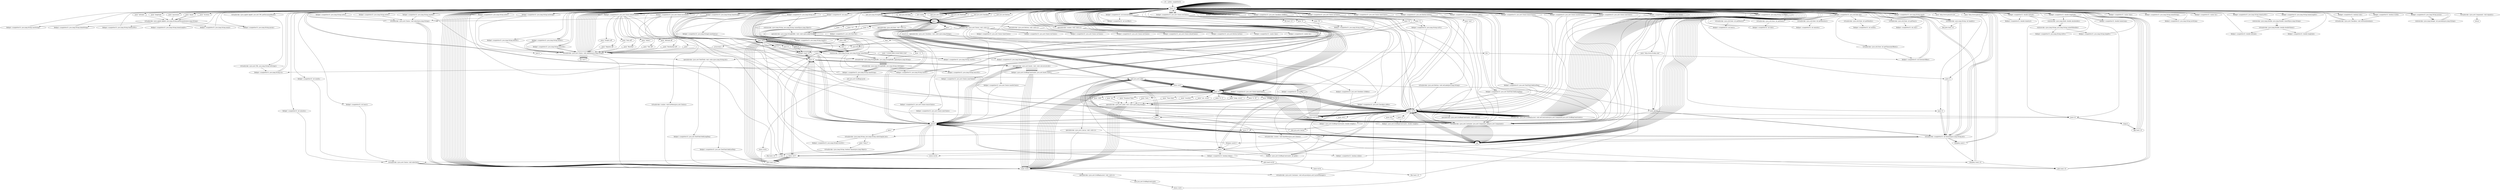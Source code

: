 digraph "" {
    "r0 := @this: sunplotter32"
    "load.r r0"
    "r0 := @this: sunplotter32"->"load.r r0";
    "load.r r0"->"load.r r0";
    "push \"email\""
    "load.r r0"->"push \"email\"";
    "virtualinvoke <java.applet.Applet: java.lang.String getParameter(java.lang.String)>"
    "push \"email\""->"virtualinvoke <java.applet.Applet: java.lang.String getParameter(java.lang.String)>";
    "fieldput <sunplotter32: java.lang.String userString>"
    "virtualinvoke <java.applet.Applet: java.lang.String getParameter(java.lang.String)>"->"fieldput <sunplotter32: java.lang.String userString>";
    "fieldput <sunplotter32: java.lang.String userString>"->"load.r r0";
    "load.r r0"->"load.r r0";
    "push \"location\""
    "load.r r0"->"push \"location\"";
    "push \"location\""->"virtualinvoke <java.applet.Applet: java.lang.String getParameter(java.lang.String)>";
    "fieldput <sunplotter32: java.lang.String homeString>"
    "virtualinvoke <java.applet.Applet: java.lang.String getParameter(java.lang.String)>"->"fieldput <sunplotter32: java.lang.String homeString>";
    "fieldput <sunplotter32: java.lang.String homeString>"->"load.r r0";
    "load.r r0"->"load.r r0";
    "push \"latitude\""
    "load.r r0"->"push \"latitude\"";
    "push \"latitude\""->"virtualinvoke <java.applet.Applet: java.lang.String getParameter(java.lang.String)>";
    "fieldput <sunplotter32: java.lang.String homeLatStr>"
    "virtualinvoke <java.applet.Applet: java.lang.String getParameter(java.lang.String)>"->"fieldput <sunplotter32: java.lang.String homeLatStr>";
    "fieldput <sunplotter32: java.lang.String homeLatStr>"->"load.r r0";
    "load.r r0"->"load.r r0";
    "push \"longitude\""
    "load.r r0"->"push \"longitude\"";
    "push \"longitude\""->"virtualinvoke <java.applet.Applet: java.lang.String getParameter(java.lang.String)>";
    "fieldput <sunplotter32: java.lang.String homeLongStr>"
    "virtualinvoke <java.applet.Applet: java.lang.String getParameter(java.lang.String)>"->"fieldput <sunplotter32: java.lang.String homeLongStr>";
    "fieldput <sunplotter32: java.lang.String homeLongStr>"->"load.r r0";
    "load.r r0"->"load.r r0";
    "virtualinvoke <java.applet.Applet: java.net.URL getDocumentBase()>"
    "load.r r0"->"virtualinvoke <java.applet.Applet: java.net.URL getDocumentBase()>";
    "virtualinvoke <java.net.URL: java.lang.String toString()>"
    "virtualinvoke <java.applet.Applet: java.net.URL getDocumentBase()>"->"virtualinvoke <java.net.URL: java.lang.String toString()>";
    "fieldput <sunplotter32: java.lang.String str>"
    "virtualinvoke <java.net.URL: java.lang.String toString()>"->"fieldput <sunplotter32: java.lang.String str>";
    "fieldput <sunplotter32: java.lang.String str>"->"load.r r0";
    "new java.lang.StringBuffer"
    "load.r r0"->"new java.lang.StringBuffer";
    "dup1.r"
    "new java.lang.StringBuffer"->"dup1.r";
    "dup1.r"->"load.r r0";
    "fieldget <sunplotter32: java.lang.String str>"
    "load.r r0"->"fieldget <sunplotter32: java.lang.String str>";
    "staticinvoke <java.lang.String: java.lang.String valueOf(java.lang.Object)>"
    "fieldget <sunplotter32: java.lang.String str>"->"staticinvoke <java.lang.String: java.lang.String valueOf(java.lang.Object)>";
    "specialinvoke <java.lang.StringBuffer: void <init>(java.lang.String)>"
    "staticinvoke <java.lang.String: java.lang.String valueOf(java.lang.Object)>"->"specialinvoke <java.lang.StringBuffer: void <init>(java.lang.String)>";
    "push \"1234567890123456789012345\""
    "specialinvoke <java.lang.StringBuffer: void <init>(java.lang.String)>"->"push \"1234567890123456789012345\"";
    "virtualinvoke <java.lang.StringBuffer: java.lang.StringBuffer append(java.lang.String)>"
    "push \"1234567890123456789012345\""->"virtualinvoke <java.lang.StringBuffer: java.lang.StringBuffer append(java.lang.String)>";
    "virtualinvoke <java.lang.StringBuffer: java.lang.String toString()>"
    "virtualinvoke <java.lang.StringBuffer: java.lang.StringBuffer append(java.lang.String)>"->"virtualinvoke <java.lang.StringBuffer: java.lang.String toString()>";
    "virtualinvoke <java.lang.StringBuffer: java.lang.String toString()>"->"fieldput <sunplotter32: java.lang.String str>";
    "fieldput <sunplotter32: java.lang.String str>"->"load.r r0";
    "load.r r0"->"load.r r0";
    "load.r r0"->"fieldget <sunplotter32: java.lang.String str>";
    "push 0"
    "fieldget <sunplotter32: java.lang.String str>"->"push 0";
    "push 27"
    "push 0"->"push 27";
    "virtualinvoke <java.lang.String: java.lang.String substring(int,int)>"
    "push 27"->"virtualinvoke <java.lang.String: java.lang.String substring(int,int)>";
    "fieldput <sunplotter32: java.lang.String wwwStr>"
    "virtualinvoke <java.lang.String: java.lang.String substring(int,int)>"->"fieldput <sunplotter32: java.lang.String wwwStr>";
    "fieldput <sunplotter32: java.lang.String wwwStr>"->"load.r r0";
    "new java.util.Date"
    "load.r r0"->"new java.util.Date";
    "new java.util.Date"->"dup1.r";
    "specialinvoke <java.util.Date: void <init>()>"
    "dup1.r"->"specialinvoke <java.util.Date: void <init>()>";
    "fieldput <sunplotter32: java.util.Date dat>"
    "specialinvoke <java.util.Date: void <init>()>"->"fieldput <sunplotter32: java.util.Date dat>";
    "fieldput <sunplotter32: java.util.Date dat>"->"load.r r0";
    "load.r r0"->"load.r r0";
    "fieldget <sunplotter32: java.util.Date dat>"
    "load.r r0"->"fieldget <sunplotter32: java.util.Date dat>";
    "virtualinvoke <java.util.Date: int getHours()>"
    "fieldget <sunplotter32: java.util.Date dat>"->"virtualinvoke <java.util.Date: int getHours()>";
    "fieldput <sunplotter32: int hours>"
    "virtualinvoke <java.util.Date: int getHours()>"->"fieldput <sunplotter32: int hours>";
    "fieldput <sunplotter32: int hours>"->"load.r r0";
    "load.r r0"->"load.r r0";
    "load.r r0"->"fieldget <sunplotter32: java.util.Date dat>";
    "virtualinvoke <java.util.Date: int getMinutes()>"
    "fieldget <sunplotter32: java.util.Date dat>"->"virtualinvoke <java.util.Date: int getMinutes()>";
    "fieldput <sunplotter32: int minutes>"
    "virtualinvoke <java.util.Date: int getMinutes()>"->"fieldput <sunplotter32: int minutes>";
    "fieldput <sunplotter32: int minutes>"->"load.r r0";
    "load.r r0"->"load.r r0";
    "load.r r0"->"fieldget <sunplotter32: java.util.Date dat>";
    "virtualinvoke <java.util.Date: int getDate()>"
    "fieldget <sunplotter32: java.util.Date dat>"->"virtualinvoke <java.util.Date: int getDate()>";
    "fieldput <sunplotter32: int date>"
    "virtualinvoke <java.util.Date: int getDate()>"->"fieldput <sunplotter32: int date>";
    "fieldput <sunplotter32: int date>"->"load.r r0";
    "load.r r0"->"load.r r0";
    "load.r r0"->"fieldget <sunplotter32: java.util.Date dat>";
    "virtualinvoke <java.util.Date: int getMonth()>"
    "fieldget <sunplotter32: java.util.Date dat>"->"virtualinvoke <java.util.Date: int getMonth()>";
    "fieldput <sunplotter32: int month>"
    "virtualinvoke <java.util.Date: int getMonth()>"->"fieldput <sunplotter32: int month>";
    "fieldput <sunplotter32: int month>"->"load.r r0";
    "load.r r0"->"load.r r0";
    "load.r r0"->"fieldget <sunplotter32: java.util.Date dat>";
    "virtualinvoke <java.util.Date: int getYear()>"
    "fieldget <sunplotter32: java.util.Date dat>"->"virtualinvoke <java.util.Date: int getYear()>";
    "fieldput <sunplotter32: int year>"
    "virtualinvoke <java.util.Date: int getYear()>"->"fieldput <sunplotter32: int year>";
    "fieldput <sunplotter32: int year>"->"load.r r0";
    "load.r r0"->"load.r r0";
    "load.r r0"->"fieldget <sunplotter32: java.util.Date dat>";
    "virtualinvoke <java.util.Date: int getTimezoneOffset()>"
    "fieldget <sunplotter32: java.util.Date dat>"->"virtualinvoke <java.util.Date: int getTimezoneOffset()>";
    "fieldput <sunplotter32: int browserOffset>"
    "virtualinvoke <java.util.Date: int getTimezoneOffset()>"->"fieldput <sunplotter32: int browserOffset>";
    "fieldput <sunplotter32: int browserOffset>"->"load.r r0";
    "load.r r0"->"load.r r0";
    "fieldget <sunplotter32: int browserOffset>"
    "load.r r0"->"fieldget <sunplotter32: int browserOffset>";
    "neg.i"
    "fieldget <sunplotter32: int browserOffset>"->"neg.i";
    "push 60"
    "neg.i"->"push 60";
    "div.i"
    "push 60"->"div.i";
    "div.i"->"fieldput <sunplotter32: int browserOffset>";
    "fieldput <sunplotter32: int browserOffset>"->"load.r r0";
    "load.r r0"->"load.r r0";
    "load.r r0"->"fieldget <sunplotter32: int browserOffset>";
    "fieldput <sunplotter32: int locOffset>"
    "fieldget <sunplotter32: int browserOffset>"->"fieldput <sunplotter32: int locOffset>";
    "fieldput <sunplotter32: int locOffset>"->"load.r r0";
    "load.r r0"->"new java.lang.StringBuffer";
    "new java.lang.StringBuffer"->"dup1.r";
    "dup1.r"->"load.r r0";
    "load.r r0"->"fieldget <sunplotter32: int browserOffset>";
    "staticinvoke <java.lang.String: java.lang.String valueOf(int)>"
    "fieldget <sunplotter32: int browserOffset>"->"staticinvoke <java.lang.String: java.lang.String valueOf(int)>";
    "staticinvoke <java.lang.String: java.lang.String valueOf(int)>"->"specialinvoke <java.lang.StringBuffer: void <init>(java.lang.String)>";
    "push \" h\""
    "specialinvoke <java.lang.StringBuffer: void <init>(java.lang.String)>"->"push \" h\"";
    "push \" h\""->"virtualinvoke <java.lang.StringBuffer: java.lang.StringBuffer append(java.lang.String)>";
    "virtualinvoke <java.lang.StringBuffer: java.lang.StringBuffer append(java.lang.String)>"->"virtualinvoke <java.lang.StringBuffer: java.lang.String toString()>";
    "fieldput <sunplotter32: java.lang.String timeString>"
    "virtualinvoke <java.lang.StringBuffer: java.lang.String toString()>"->"fieldput <sunplotter32: java.lang.String timeString>";
    "fieldput <sunplotter32: java.lang.String timeString>"->"load.r r0";
    "load.r r0"->"fieldget <sunplotter32: int browserOffset>";
    "ifle load.r r0"
    "fieldget <sunplotter32: int browserOffset>"->"ifle load.r r0";
    "ifle load.r r0"->"load.r r0";
    "load.r r0"->"new java.lang.StringBuffer";
    "new java.lang.StringBuffer"->"dup1.r";
    "push \"+\""
    "dup1.r"->"push \"+\"";
    "push \"+\""->"specialinvoke <java.lang.StringBuffer: void <init>(java.lang.String)>";
    "specialinvoke <java.lang.StringBuffer: void <init>(java.lang.String)>"->"load.r r0";
    "fieldget <sunplotter32: java.lang.String timeString>"
    "load.r r0"->"fieldget <sunplotter32: java.lang.String timeString>";
    "fieldget <sunplotter32: java.lang.String timeString>"->"virtualinvoke <java.lang.StringBuffer: java.lang.StringBuffer append(java.lang.String)>";
    "virtualinvoke <java.lang.StringBuffer: java.lang.StringBuffer append(java.lang.String)>"->"virtualinvoke <java.lang.StringBuffer: java.lang.String toString()>";
    "virtualinvoke <java.lang.StringBuffer: java.lang.String toString()>"->"fieldput <sunplotter32: java.lang.String timeString>";
    "fieldput <sunplotter32: java.lang.String timeString>"->"load.r r0";
    "load.r r0"->"new java.lang.StringBuffer";
    "new java.lang.StringBuffer"->"dup1.r";
    "push \"UT \""
    "dup1.r"->"push \"UT \"";
    "push \"UT \""->"specialinvoke <java.lang.StringBuffer: void <init>(java.lang.String)>";
    "specialinvoke <java.lang.StringBuffer: void <init>(java.lang.String)>"->"load.r r0";
    "load.r r0"->"fieldget <sunplotter32: java.lang.String timeString>";
    "fieldget <sunplotter32: java.lang.String timeString>"->"virtualinvoke <java.lang.StringBuffer: java.lang.StringBuffer append(java.lang.String)>";
    "virtualinvoke <java.lang.StringBuffer: java.lang.StringBuffer append(java.lang.String)>"->"virtualinvoke <java.lang.StringBuffer: java.lang.String toString()>";
    "virtualinvoke <java.lang.StringBuffer: java.lang.String toString()>"->"fieldput <sunplotter32: java.lang.String timeString>";
    "new java.awt.GridBagLayout"
    "fieldput <sunplotter32: java.lang.String timeString>"->"new java.awt.GridBagLayout";
    "store.r $r34"
    "new java.awt.GridBagLayout"->"store.r $r34";
    "load.r $r34"
    "store.r $r34"->"load.r $r34";
    "specialinvoke <java.awt.GridBagLayout: void <init>()>"
    "load.r $r34"->"specialinvoke <java.awt.GridBagLayout: void <init>()>";
    "new java.awt.GridBagConstraints"
    "specialinvoke <java.awt.GridBagLayout: void <init>()>"->"new java.awt.GridBagConstraints";
    "store.r $r35"
    "new java.awt.GridBagConstraints"->"store.r $r35";
    "load.r $r35"
    "store.r $r35"->"load.r $r35";
    "specialinvoke <java.awt.GridBagConstraints: void <init>()>"
    "load.r $r35"->"specialinvoke <java.awt.GridBagConstraints: void <init>()>";
    "specialinvoke <java.awt.GridBagConstraints: void <init>()>"->"load.r r0";
    "load.r r0"->"load.r $r34";
    "virtualinvoke <java.awt.Container: void setLayout(java.awt.LayoutManager)>"
    "load.r $r34"->"virtualinvoke <java.awt.Container: void setLayout(java.awt.LayoutManager)>";
    "virtualinvoke <java.awt.Container: void setLayout(java.awt.LayoutManager)>"->"load.r $r35";
    "push 1.0"
    "load.r $r35"->"push 1.0";
    "fieldput <java.awt.GridBagConstraints: double weightx>"
    "push 1.0"->"fieldput <java.awt.GridBagConstraints: double weightx>";
    "fieldput <java.awt.GridBagConstraints: double weightx>"->"load.r $r35";
    "push 0.0"
    "load.r $r35"->"push 0.0";
    "fieldput <java.awt.GridBagConstraints: double weighty>"
    "push 0.0"->"fieldput <java.awt.GridBagConstraints: double weighty>";
    "fieldput <java.awt.GridBagConstraints: double weighty>"->"load.r $r35";
    "new java.awt.Insets"
    "load.r $r35"->"new java.awt.Insets";
    "new java.awt.Insets"->"dup1.r";
    "push 2"
    "dup1.r"->"push 2";
    "push 2"->"push 0";
    "push 0"->"push 0";
    "push 0"->"push 0";
    "specialinvoke <java.awt.Insets: void <init>(int,int,int,int)>"
    "push 0"->"specialinvoke <java.awt.Insets: void <init>(int,int,int,int)>";
    "fieldput <java.awt.GridBagConstraints: java.awt.Insets insets>"
    "specialinvoke <java.awt.Insets: void <init>(int,int,int,int)>"->"fieldput <java.awt.GridBagConstraints: java.awt.Insets insets>";
    "new java.awt.Label"
    "fieldput <java.awt.GridBagConstraints: java.awt.Insets insets>"->"new java.awt.Label";
    "store.r $r37"
    "new java.awt.Label"->"store.r $r37";
    "load.r $r37"
    "store.r $r37"->"load.r $r37";
    "push \"Time Zone\""
    "load.r $r37"->"push \"Time Zone\"";
    "specialinvoke <java.awt.Label: void <init>(java.lang.String)>"
    "push \"Time Zone\""->"specialinvoke <java.awt.Label: void <init>(java.lang.String)>";
    "specialinvoke <java.awt.Label: void <init>(java.lang.String)>"->"load.r $r34";
    "load.r $r34"->"load.r $r37";
    "load.r $r37"->"load.r $r35";
    "virtualinvoke <java.awt.GridBagLayout: void setConstraints(java.awt.Component,java.awt.GridBagConstraints)>"
    "load.r $r35"->"virtualinvoke <java.awt.GridBagLayout: void setConstraints(java.awt.Component,java.awt.GridBagConstraints)>";
    "virtualinvoke <java.awt.GridBagLayout: void setConstraints(java.awt.Component,java.awt.GridBagConstraints)>"->"load.r r0";
    "load.r r0"->"load.r $r37";
    "virtualinvoke <java.awt.Container: java.awt.Component add(java.awt.Component)>"
    "load.r $r37"->"virtualinvoke <java.awt.Container: java.awt.Component add(java.awt.Component)>";
    "pop"
    "virtualinvoke <java.awt.Container: java.awt.Component add(java.awt.Component)>"->"pop";
    "pop"->"new java.awt.Label";
    "new java.awt.Label"->"store.r $r37";
    "store.r $r37"->"load.r $r37";
    "push \"Location\""
    "load.r $r37"->"push \"Location\"";
    "push \"Location\""->"specialinvoke <java.awt.Label: void <init>(java.lang.String)>";
    "specialinvoke <java.awt.Label: void <init>(java.lang.String)>"->"load.r $r34";
    "load.r $r34"->"load.r $r37";
    "load.r $r37"->"load.r $r35";
    "load.r $r35"->"virtualinvoke <java.awt.GridBagLayout: void setConstraints(java.awt.Component,java.awt.GridBagConstraints)>";
    "virtualinvoke <java.awt.GridBagLayout: void setConstraints(java.awt.Component,java.awt.GridBagConstraints)>"->"load.r r0";
    "load.r r0"->"load.r $r37";
    "load.r $r37"->"virtualinvoke <java.awt.Container: java.awt.Component add(java.awt.Component)>";
    "virtualinvoke <java.awt.Container: java.awt.Component add(java.awt.Component)>"->"pop";
    "pop"->"load.r $r35";
    "push 10.0"
    "load.r $r35"->"push 10.0";
    "push 10.0"->"fieldput <java.awt.GridBagConstraints: double weightx>";
    "fieldput <java.awt.GridBagConstraints: double weightx>"->"new java.awt.Label";
    "new java.awt.Label"->"store.r $r37";
    "store.r $r37"->"load.r $r37";
    "push \"Lat.: xx.xx\""
    "load.r $r37"->"push \"Lat.: xx.xx\"";
    "push \"Lat.: xx.xx\""->"specialinvoke <java.awt.Label: void <init>(java.lang.String)>";
    "specialinvoke <java.awt.Label: void <init>(java.lang.String)>"->"load.r $r34";
    "load.r $r34"->"load.r $r37";
    "load.r $r37"->"load.r $r35";
    "load.r $r35"->"virtualinvoke <java.awt.GridBagLayout: void setConstraints(java.awt.Component,java.awt.GridBagConstraints)>";
    "virtualinvoke <java.awt.GridBagLayout: void setConstraints(java.awt.Component,java.awt.GridBagConstraints)>"->"load.r r0";
    "load.r r0"->"load.r $r37";
    "load.r $r37"->"virtualinvoke <java.awt.Container: java.awt.Component add(java.awt.Component)>";
    "virtualinvoke <java.awt.Container: java.awt.Component add(java.awt.Component)>"->"pop";
    "pop"->"new java.awt.Label";
    "new java.awt.Label"->"store.r $r37";
    "store.r $r37"->"load.r $r37";
    "push \"N / S\""
    "load.r $r37"->"push \"N / S\"";
    "push \"N / S\""->"specialinvoke <java.awt.Label: void <init>(java.lang.String)>";
    "specialinvoke <java.awt.Label: void <init>(java.lang.String)>"->"load.r $r34";
    "load.r $r34"->"load.r $r37";
    "load.r $r37"->"load.r $r35";
    "load.r $r35"->"virtualinvoke <java.awt.GridBagLayout: void setConstraints(java.awt.Component,java.awt.GridBagConstraints)>";
    "virtualinvoke <java.awt.GridBagLayout: void setConstraints(java.awt.Component,java.awt.GridBagConstraints)>"->"load.r r0";
    "load.r r0"->"load.r $r37";
    "load.r $r37"->"virtualinvoke <java.awt.Container: java.awt.Component add(java.awt.Component)>";
    "virtualinvoke <java.awt.Container: java.awt.Component add(java.awt.Component)>"->"pop";
    "pop"->"new java.awt.Label";
    "new java.awt.Label"->"store.r $r37";
    "store.r $r37"->"load.r $r37";
    "push \"Long.: xx.xx\""
    "load.r $r37"->"push \"Long.: xx.xx\"";
    "push \"Long.: xx.xx\""->"specialinvoke <java.awt.Label: void <init>(java.lang.String)>";
    "specialinvoke <java.awt.Label: void <init>(java.lang.String)>"->"load.r $r34";
    "load.r $r34"->"load.r $r37";
    "load.r $r37"->"load.r $r35";
    "load.r $r35"->"virtualinvoke <java.awt.GridBagLayout: void setConstraints(java.awt.Component,java.awt.GridBagConstraints)>";
    "virtualinvoke <java.awt.GridBagLayout: void setConstraints(java.awt.Component,java.awt.GridBagConstraints)>"->"load.r r0";
    "load.r r0"->"load.r $r37";
    "load.r $r37"->"virtualinvoke <java.awt.Container: java.awt.Component add(java.awt.Component)>";
    "virtualinvoke <java.awt.Container: java.awt.Component add(java.awt.Component)>"->"pop";
    "pop"->"new java.awt.Label";
    "new java.awt.Label"->"store.r $r37";
    "store.r $r37"->"load.r $r37";
    "push \"E / W\""
    "load.r $r37"->"push \"E / W\"";
    "push \"E / W\""->"specialinvoke <java.awt.Label: void <init>(java.lang.String)>";
    "specialinvoke <java.awt.Label: void <init>(java.lang.String)>"->"load.r $r34";
    "load.r $r34"->"load.r $r37";
    "load.r $r37"->"load.r $r35";
    "load.r $r35"->"virtualinvoke <java.awt.GridBagLayout: void setConstraints(java.awt.Component,java.awt.GridBagConstraints)>";
    "virtualinvoke <java.awt.GridBagLayout: void setConstraints(java.awt.Component,java.awt.GridBagConstraints)>"->"load.r r0";
    "load.r r0"->"load.r $r37";
    "load.r $r37"->"virtualinvoke <java.awt.Container: java.awt.Component add(java.awt.Component)>";
    "virtualinvoke <java.awt.Container: java.awt.Component add(java.awt.Component)>"->"pop";
    "pop"->"new java.awt.Label";
    "new java.awt.Label"->"store.r $r37";
    "store.r $r37"->"load.r $r37";
    "push \"Details\""
    "load.r $r37"->"push \"Details\"";
    "push \"Details\""->"specialinvoke <java.awt.Label: void <init>(java.lang.String)>";
    "specialinvoke <java.awt.Label: void <init>(java.lang.String)>"->"load.r $r34";
    "load.r $r34"->"load.r $r37";
    "load.r $r37"->"load.r $r35";
    "load.r $r35"->"virtualinvoke <java.awt.GridBagLayout: void setConstraints(java.awt.Component,java.awt.GridBagConstraints)>";
    "virtualinvoke <java.awt.GridBagLayout: void setConstraints(java.awt.Component,java.awt.GridBagConstraints)>"->"load.r r0";
    "load.r r0"->"load.r $r37";
    "load.r $r37"->"virtualinvoke <java.awt.Container: java.awt.Component add(java.awt.Component)>";
    "virtualinvoke <java.awt.Container: java.awt.Component add(java.awt.Component)>"->"pop";
    "pop"->"new java.awt.Label";
    "new java.awt.Label"->"store.r $r37";
    "store.r $r37"->"load.r $r37";
    "push \"LHA\""
    "load.r $r37"->"push \"LHA\"";
    "push \"LHA\""->"specialinvoke <java.awt.Label: void <init>(java.lang.String)>";
    "specialinvoke <java.awt.Label: void <init>(java.lang.String)>"->"load.r $r35";
    "load.r $r35"->"new java.awt.Insets";
    "new java.awt.Insets"->"dup1.r";
    "dup1.r"->"push 2";
    "push 2"->"push 0";
    "push 0"->"push 0";
    "push 0"->"push 0";
    "push 0"->"specialinvoke <java.awt.Insets: void <init>(int,int,int,int)>";
    "specialinvoke <java.awt.Insets: void <init>(int,int,int,int)>"->"fieldput <java.awt.GridBagConstraints: java.awt.Insets insets>";
    "fieldput <java.awt.GridBagConstraints: java.awt.Insets insets>"->"load.r $r34";
    "load.r $r34"->"load.r $r37";
    "load.r $r37"->"load.r $r35";
    "load.r $r35"->"virtualinvoke <java.awt.GridBagLayout: void setConstraints(java.awt.Component,java.awt.GridBagConstraints)>";
    "virtualinvoke <java.awt.GridBagLayout: void setConstraints(java.awt.Component,java.awt.GridBagConstraints)>"->"load.r r0";
    "load.r r0"->"load.r $r37";
    "load.r $r37"->"virtualinvoke <java.awt.Container: java.awt.Component add(java.awt.Component)>";
    "virtualinvoke <java.awt.Container: java.awt.Component add(java.awt.Component)>"->"pop";
    "pop"->"new java.awt.Label";
    "new java.awt.Label"->"store.r $r37";
    "store.r $r37"->"load.r $r37";
    "push \"Az\""
    "load.r $r37"->"push \"Az\"";
    "push \"Az\""->"specialinvoke <java.awt.Label: void <init>(java.lang.String)>";
    "specialinvoke <java.awt.Label: void <init>(java.lang.String)>"->"load.r $r35";
    "load.r $r35"->"new java.awt.Insets";
    "new java.awt.Insets"->"dup1.r";
    "dup1.r"->"push 2";
    "push 2"->"push 0";
    "push 0"->"push 0";
    "push 10"
    "push 0"->"push 10";
    "push 10"->"specialinvoke <java.awt.Insets: void <init>(int,int,int,int)>";
    "specialinvoke <java.awt.Insets: void <init>(int,int,int,int)>"->"fieldput <java.awt.GridBagConstraints: java.awt.Insets insets>";
    "fieldput <java.awt.GridBagConstraints: java.awt.Insets insets>"->"load.r $r34";
    "load.r $r34"->"load.r $r37";
    "load.r $r37"->"load.r $r35";
    "load.r $r35"->"virtualinvoke <java.awt.GridBagLayout: void setConstraints(java.awt.Component,java.awt.GridBagConstraints)>";
    "virtualinvoke <java.awt.GridBagLayout: void setConstraints(java.awt.Component,java.awt.GridBagConstraints)>"->"load.r r0";
    "load.r r0"->"load.r $r37";
    "load.r $r37"->"virtualinvoke <java.awt.Container: java.awt.Component add(java.awt.Component)>";
    "virtualinvoke <java.awt.Container: java.awt.Component add(java.awt.Component)>"->"pop";
    "pop"->"load.r $r35";
    "push 1"
    "load.r $r35"->"push 1";
    "fieldput <java.awt.GridBagConstraints: int gridy>"
    "push 1"->"fieldput <java.awt.GridBagConstraints: int gridy>";
    "fieldput <java.awt.GridBagConstraints: int gridy>"->"load.r $r35";
    "load.r $r35"->"new java.awt.Insets";
    "new java.awt.Insets"->"dup1.r";
    "dup1.r"->"push 0";
    "push 0"->"push 0";
    "push 0"->"push 0";
    "push 0"->"push 0";
    "push 0"->"specialinvoke <java.awt.Insets: void <init>(int,int,int,int)>";
    "specialinvoke <java.awt.Insets: void <init>(int,int,int,int)>"->"fieldput <java.awt.GridBagConstraints: java.awt.Insets insets>";
    "fieldput <java.awt.GridBagConstraints: java.awt.Insets insets>"->"load.r r0";
    "new sunloc"
    "load.r r0"->"new sunloc";
    "new sunloc"->"dup1.r";
    "specialinvoke <sunloc: void <init>()>"
    "dup1.r"->"specialinvoke <sunloc: void <init>()>";
    "fieldput <sunplotter32: sunloc time>"
    "specialinvoke <sunloc: void <init>()>"->"fieldput <sunplotter32: sunloc time>";
    "fieldput <sunplotter32: sunloc time>"->"load.r r0";
    "new java.awt.Choice"
    "load.r r0"->"new java.awt.Choice";
    "new java.awt.Choice"->"dup1.r";
    "specialinvoke <java.awt.Choice: void <init>()>"
    "dup1.r"->"specialinvoke <java.awt.Choice: void <init>()>";
    "fieldput <sunplotter32: java.awt.Choice timeChoice>"
    "specialinvoke <java.awt.Choice: void <init>()>"->"fieldput <sunplotter32: java.awt.Choice timeChoice>";
    "fieldput <sunplotter32: java.awt.Choice timeChoice>"->"load.r r0";
    "fieldget <sunplotter32: sunloc time>"
    "load.r r0"->"fieldget <sunplotter32: sunloc time>";
    "fieldget <sunplotter32: sunloc time>"->"load.r r0";
    "fieldget <sunplotter32: java.awt.Choice timeChoice>"
    "load.r r0"->"fieldget <sunplotter32: java.awt.Choice timeChoice>";
    "virtualinvoke <sunloc: void timeMenu(java.awt.Choice)>"
    "fieldget <sunplotter32: java.awt.Choice timeChoice>"->"virtualinvoke <sunloc: void timeMenu(java.awt.Choice)>";
    "virtualinvoke <sunloc: void timeMenu(java.awt.Choice)>"->"load.r $r34";
    "load.r $r34"->"load.r r0";
    "load.r r0"->"fieldget <sunplotter32: java.awt.Choice timeChoice>";
    "fieldget <sunplotter32: java.awt.Choice timeChoice>"->"load.r $r35";
    "load.r $r35"->"virtualinvoke <java.awt.GridBagLayout: void setConstraints(java.awt.Component,java.awt.GridBagConstraints)>";
    "virtualinvoke <java.awt.GridBagLayout: void setConstraints(java.awt.Component,java.awt.GridBagConstraints)>"->"load.r r0";
    "load.r r0"->"fieldget <sunplotter32: java.awt.Choice timeChoice>";
    "fieldget <sunplotter32: java.awt.Choice timeChoice>"->"load.r r0";
    "load.r r0"->"fieldget <sunplotter32: java.lang.String timeString>";
    "virtualinvoke <java.awt.Choice: void select(java.lang.String)>"
    "fieldget <sunplotter32: java.lang.String timeString>"->"virtualinvoke <java.awt.Choice: void select(java.lang.String)>";
    "virtualinvoke <java.awt.Choice: void select(java.lang.String)>"->"load.r r0";
    "load.r r0"->"load.r r0";
    "load.r r0"->"fieldget <sunplotter32: java.awt.Choice timeChoice>";
    "fieldget <sunplotter32: java.awt.Choice timeChoice>"->"virtualinvoke <java.awt.Container: java.awt.Component add(java.awt.Component)>";
    "virtualinvoke <java.awt.Container: java.awt.Component add(java.awt.Component)>"->"pop";
    "pop"->"load.r r0";
    "load.r r0"->"new sunloc";
    "new sunloc"->"dup1.r";
    "dup1.r"->"specialinvoke <sunloc: void <init>()>";
    "fieldput <sunplotter32: sunloc loc>"
    "specialinvoke <sunloc: void <init>()>"->"fieldput <sunplotter32: sunloc loc>";
    "fieldput <sunplotter32: sunloc loc>"->"load.r r0";
    "load.r r0"->"new java.awt.Choice";
    "new java.awt.Choice"->"dup1.r";
    "dup1.r"->"specialinvoke <java.awt.Choice: void <init>()>";
    "fieldput <sunplotter32: java.awt.Choice locChoice>"
    "specialinvoke <java.awt.Choice: void <init>()>"->"fieldput <sunplotter32: java.awt.Choice locChoice>";
    "fieldput <sunplotter32: java.awt.Choice locChoice>"->"load.r r0";
    "load.r r0"->"load.r r0";
    "fieldget <sunplotter32: java.lang.String homeString>"
    "load.r r0"->"fieldget <sunplotter32: java.lang.String homeString>";
    "fieldput <sunplotter32: java.lang.String locString>"
    "fieldget <sunplotter32: java.lang.String homeString>"->"fieldput <sunplotter32: java.lang.String locString>";
    "fieldput <sunplotter32: java.lang.String locString>"->"load.r r0";
    "fieldget <sunplotter32: java.awt.Choice locChoice>"
    "load.r r0"->"fieldget <sunplotter32: java.awt.Choice locChoice>";
    "fieldget <sunplotter32: java.awt.Choice locChoice>"->"load.r r0";
    "fieldget <sunplotter32: java.lang.String locString>"
    "load.r r0"->"fieldget <sunplotter32: java.lang.String locString>";
    "virtualinvoke <java.awt.Choice: void addItem(java.lang.String)>"
    "fieldget <sunplotter32: java.lang.String locString>"->"virtualinvoke <java.awt.Choice: void addItem(java.lang.String)>";
    "virtualinvoke <java.awt.Choice: void addItem(java.lang.String)>"->"load.r r0";
    "load.r r0"->"fieldget <sunplotter32: java.awt.Choice locChoice>";
    "push \"_________\""
    "fieldget <sunplotter32: java.awt.Choice locChoice>"->"push \"_________\"";
    "push \"_________\""->"virtualinvoke <java.awt.Choice: void addItem(java.lang.String)>";
    "virtualinvoke <java.awt.Choice: void addItem(java.lang.String)>"->"load.r r0";
    "load.r r0"->"fieldget <sunplotter32: java.awt.Choice locChoice>";
    "fieldget <sunplotter32: java.awt.Choice locChoice>"->"load.r r0";
    "load.r r0"->"fieldget <sunplotter32: java.lang.String locString>";
    "fieldget <sunplotter32: java.lang.String locString>"->"virtualinvoke <java.awt.Choice: void select(java.lang.String)>";
    "virtualinvoke <java.awt.Choice: void select(java.lang.String)>"->"load.r r0";
    "fieldget <sunplotter32: sunloc loc>"
    "load.r r0"->"fieldget <sunplotter32: sunloc loc>";
    "fieldget <sunplotter32: sunloc loc>"->"load.r r0";
    "load.r r0"->"fieldget <sunplotter32: java.awt.Choice locChoice>";
    "virtualinvoke <sunloc: void locMenu(java.awt.Choice)>"
    "fieldget <sunplotter32: java.awt.Choice locChoice>"->"virtualinvoke <sunloc: void locMenu(java.awt.Choice)>";
    "virtualinvoke <sunloc: void locMenu(java.awt.Choice)>"->"load.r $r34";
    "load.r $r34"->"load.r r0";
    "load.r r0"->"fieldget <sunplotter32: java.awt.Choice locChoice>";
    "fieldget <sunplotter32: java.awt.Choice locChoice>"->"load.r $r35";
    "load.r $r35"->"virtualinvoke <java.awt.GridBagLayout: void setConstraints(java.awt.Component,java.awt.GridBagConstraints)>";
    "virtualinvoke <java.awt.GridBagLayout: void setConstraints(java.awt.Component,java.awt.GridBagConstraints)>"->"load.r r0";
    "load.r r0"->"load.r r0";
    "load.r r0"->"fieldget <sunplotter32: java.awt.Choice locChoice>";
    "fieldget <sunplotter32: java.awt.Choice locChoice>"->"virtualinvoke <java.awt.Container: java.awt.Component add(java.awt.Component)>";
    "virtualinvoke <java.awt.Container: java.awt.Component add(java.awt.Component)>"->"pop";
    "pop"->"load.r r0";
    "load.r r0"->"load.r r0";
    "fieldget <sunplotter32: java.lang.String homeLatStr>"
    "load.r r0"->"fieldget <sunplotter32: java.lang.String homeLatStr>";
    "staticinvoke <java.lang.Double: java.lang.Double valueOf(java.lang.String)>"
    "fieldget <sunplotter32: java.lang.String homeLatStr>"->"staticinvoke <java.lang.Double: java.lang.Double valueOf(java.lang.String)>";
    "virtualinvoke <java.lang.Double: double doubleValue()>"
    "staticinvoke <java.lang.Double: java.lang.Double valueOf(java.lang.String)>"->"virtualinvoke <java.lang.Double: double doubleValue()>";
    "fieldput <sunplotter32: double latitude>"
    "virtualinvoke <java.lang.Double: double doubleValue()>"->"fieldput <sunplotter32: double latitude>";
    "fieldput <sunplotter32: double latitude>"->"load.r r0";
    "load.r r0"->"load.r r0";
    "fieldget <sunplotter32: double latitude>"
    "load.r r0"->"fieldget <sunplotter32: double latitude>";
    "fieldput <sunplotter32: double homeLat>"
    "fieldget <sunplotter32: double latitude>"->"fieldput <sunplotter32: double homeLat>";
    "fieldput <sunplotter32: double homeLat>"->"load.r r0";
    "load.r r0"->"fieldget <sunplotter32: double latitude>";
    "fieldget <sunplotter32: double latitude>"->"push 0.0";
    "cmpg.d"
    "push 0.0"->"cmpg.d";
    "ifge load.r r0"
    "cmpg.d"->"ifge load.r r0";
    "ifge load.r r0"->"load.r r0";
    "push \"S\""
    "load.r r0"->"push \"S\"";
    "fieldput <sunplotter32: java.lang.String nsStr>"
    "push \"S\""->"fieldput <sunplotter32: java.lang.String nsStr>";
    "goto load.r r0"
    "fieldput <sunplotter32: java.lang.String nsStr>"->"goto load.r r0";
    "goto load.r r0"->"load.r r0";
    "load.r r0"->"load.r r0";
    "fieldget <sunplotter32: java.lang.String homeLongStr>"
    "load.r r0"->"fieldget <sunplotter32: java.lang.String homeLongStr>";
    "fieldget <sunplotter32: java.lang.String homeLongStr>"->"staticinvoke <java.lang.Double: java.lang.Double valueOf(java.lang.String)>";
    "staticinvoke <java.lang.Double: java.lang.Double valueOf(java.lang.String)>"->"virtualinvoke <java.lang.Double: double doubleValue()>";
    "fieldput <sunplotter32: double longitude>"
    "virtualinvoke <java.lang.Double: double doubleValue()>"->"fieldput <sunplotter32: double longitude>";
    "fieldput <sunplotter32: double longitude>"->"load.r r0";
    "load.r r0"->"load.r r0";
    "fieldget <sunplotter32: double longitude>"
    "load.r r0"->"fieldget <sunplotter32: double longitude>";
    "fieldput <sunplotter32: double homeLong>"
    "fieldget <sunplotter32: double longitude>"->"fieldput <sunplotter32: double homeLong>";
    "fieldput <sunplotter32: double homeLong>"->"load.r r0";
    "load.r r0"->"fieldget <sunplotter32: double longitude>";
    "fieldget <sunplotter32: double longitude>"->"push 0.0";
    "push 0.0"->"cmpg.d";
    "cmpg.d"->"ifge load.r r0";
    "ifge load.r r0"->"load.r r0";
    "push \"E\""
    "load.r r0"->"push \"E\"";
    "fieldput <sunplotter32: java.lang.String ewStr>"
    "push \"E\""->"fieldput <sunplotter32: java.lang.String ewStr>";
    "fieldput <sunplotter32: java.lang.String ewStr>"->"goto load.r r0";
    "goto load.r r0"->"load.r r0";
    "load.r r0"->"load.r r0";
    "load.r r0"->"fieldget <sunplotter32: double latitude>";
    "staticinvoke <java.lang.Math: double abs(double)>"
    "fieldget <sunplotter32: double latitude>"->"staticinvoke <java.lang.Math: double abs(double)>";
    "staticinvoke <java.lang.String: java.lang.String valueOf(double)>"
    "staticinvoke <java.lang.Math: double abs(double)>"->"staticinvoke <java.lang.String: java.lang.String valueOf(double)>";
    "fieldput <sunplotter32: java.lang.String latStr>"
    "staticinvoke <java.lang.String: java.lang.String valueOf(double)>"->"fieldput <sunplotter32: java.lang.String latStr>";
    "fieldput <sunplotter32: java.lang.String latStr>"->"load.r r0";
    "new java.awt.TextField"
    "load.r r0"->"new java.awt.TextField";
    "new java.awt.TextField"->"dup1.r";
    "dup1.r"->"load.r r0";
    "fieldget <sunplotter32: java.lang.String latStr>"
    "load.r r0"->"fieldget <sunplotter32: java.lang.String latStr>";
    "push 4"
    "fieldget <sunplotter32: java.lang.String latStr>"->"push 4";
    "specialinvoke <java.awt.TextField: void <init>(java.lang.String,int)>"
    "push 4"->"specialinvoke <java.awt.TextField: void <init>(java.lang.String,int)>";
    "fieldput <sunplotter32: java.awt.TextField fieldLatDeg>"
    "specialinvoke <java.awt.TextField: void <init>(java.lang.String,int)>"->"fieldput <sunplotter32: java.awt.TextField fieldLatDeg>";
    "fieldput <sunplotter32: java.awt.TextField fieldLatDeg>"->"load.r $r34";
    "load.r $r34"->"load.r r0";
    "fieldget <sunplotter32: java.awt.TextField fieldLatDeg>"
    "load.r r0"->"fieldget <sunplotter32: java.awt.TextField fieldLatDeg>";
    "fieldget <sunplotter32: java.awt.TextField fieldLatDeg>"->"load.r $r35";
    "load.r $r35"->"virtualinvoke <java.awt.GridBagLayout: void setConstraints(java.awt.Component,java.awt.GridBagConstraints)>";
    "virtualinvoke <java.awt.GridBagLayout: void setConstraints(java.awt.Component,java.awt.GridBagConstraints)>"->"load.r r0";
    "load.r r0"->"load.r r0";
    "load.r r0"->"fieldget <sunplotter32: java.awt.TextField fieldLatDeg>";
    "fieldget <sunplotter32: java.awt.TextField fieldLatDeg>"->"virtualinvoke <java.awt.Container: java.awt.Component add(java.awt.Component)>";
    "virtualinvoke <java.awt.Container: java.awt.Component add(java.awt.Component)>"->"pop";
    "pop"->"load.r r0";
    "load.r r0"->"new java.awt.Choice";
    "new java.awt.Choice"->"dup1.r";
    "dup1.r"->"specialinvoke <java.awt.Choice: void <init>()>";
    "fieldput <sunplotter32: java.awt.Choice nsChoice>"
    "specialinvoke <java.awt.Choice: void <init>()>"->"fieldput <sunplotter32: java.awt.Choice nsChoice>";
    "fieldput <sunplotter32: java.awt.Choice nsChoice>"->"load.r r0";
    "fieldget <sunplotter32: java.awt.Choice nsChoice>"
    "load.r r0"->"fieldget <sunplotter32: java.awt.Choice nsChoice>";
    "push \"N\""
    "fieldget <sunplotter32: java.awt.Choice nsChoice>"->"push \"N\"";
    "push \"N\""->"virtualinvoke <java.awt.Choice: void addItem(java.lang.String)>";
    "virtualinvoke <java.awt.Choice: void addItem(java.lang.String)>"->"load.r r0";
    "load.r r0"->"fieldget <sunplotter32: java.awt.Choice nsChoice>";
    "fieldget <sunplotter32: java.awt.Choice nsChoice>"->"push \"S\"";
    "push \"S\""->"virtualinvoke <java.awt.Choice: void addItem(java.lang.String)>";
    "virtualinvoke <java.awt.Choice: void addItem(java.lang.String)>"->"load.r r0";
    "load.r r0"->"fieldget <sunplotter32: java.awt.Choice nsChoice>";
    "fieldget <sunplotter32: java.awt.Choice nsChoice>"->"load.r r0";
    "fieldget <sunplotter32: java.lang.String nsStr>"
    "load.r r0"->"fieldget <sunplotter32: java.lang.String nsStr>";
    "fieldget <sunplotter32: java.lang.String nsStr>"->"virtualinvoke <java.awt.Choice: void select(java.lang.String)>";
    "virtualinvoke <java.awt.Choice: void select(java.lang.String)>"->"load.r $r34";
    "load.r $r34"->"load.r r0";
    "load.r r0"->"fieldget <sunplotter32: java.awt.Choice nsChoice>";
    "fieldget <sunplotter32: java.awt.Choice nsChoice>"->"load.r $r35";
    "load.r $r35"->"virtualinvoke <java.awt.GridBagLayout: void setConstraints(java.awt.Component,java.awt.GridBagConstraints)>";
    "virtualinvoke <java.awt.GridBagLayout: void setConstraints(java.awt.Component,java.awt.GridBagConstraints)>"->"load.r r0";
    "load.r r0"->"load.r r0";
    "load.r r0"->"fieldget <sunplotter32: java.awt.Choice nsChoice>";
    "fieldget <sunplotter32: java.awt.Choice nsChoice>"->"virtualinvoke <java.awt.Container: java.awt.Component add(java.awt.Component)>";
    "virtualinvoke <java.awt.Container: java.awt.Component add(java.awt.Component)>"->"pop";
    "pop"->"load.r r0";
    "load.r r0"->"load.r r0";
    "load.r r0"->"fieldget <sunplotter32: double longitude>";
    "fieldget <sunplotter32: double longitude>"->"staticinvoke <java.lang.Math: double abs(double)>";
    "staticinvoke <java.lang.Math: double abs(double)>"->"staticinvoke <java.lang.String: java.lang.String valueOf(double)>";
    "fieldput <sunplotter32: java.lang.String longStr>"
    "staticinvoke <java.lang.String: java.lang.String valueOf(double)>"->"fieldput <sunplotter32: java.lang.String longStr>";
    "fieldput <sunplotter32: java.lang.String longStr>"->"load.r r0";
    "load.r r0"->"new java.awt.TextField";
    "new java.awt.TextField"->"dup1.r";
    "dup1.r"->"load.r r0";
    "fieldget <sunplotter32: java.lang.String longStr>"
    "load.r r0"->"fieldget <sunplotter32: java.lang.String longStr>";
    "push 5"
    "fieldget <sunplotter32: java.lang.String longStr>"->"push 5";
    "push 5"->"specialinvoke <java.awt.TextField: void <init>(java.lang.String,int)>";
    "fieldput <sunplotter32: java.awt.TextField fieldLongDeg>"
    "specialinvoke <java.awt.TextField: void <init>(java.lang.String,int)>"->"fieldput <sunplotter32: java.awt.TextField fieldLongDeg>";
    "fieldput <sunplotter32: java.awt.TextField fieldLongDeg>"->"load.r $r34";
    "load.r $r34"->"load.r r0";
    "fieldget <sunplotter32: java.awt.TextField fieldLongDeg>"
    "load.r r0"->"fieldget <sunplotter32: java.awt.TextField fieldLongDeg>";
    "fieldget <sunplotter32: java.awt.TextField fieldLongDeg>"->"load.r $r35";
    "load.r $r35"->"virtualinvoke <java.awt.GridBagLayout: void setConstraints(java.awt.Component,java.awt.GridBagConstraints)>";
    "virtualinvoke <java.awt.GridBagLayout: void setConstraints(java.awt.Component,java.awt.GridBagConstraints)>"->"load.r r0";
    "load.r r0"->"load.r r0";
    "load.r r0"->"fieldget <sunplotter32: java.awt.TextField fieldLongDeg>";
    "fieldget <sunplotter32: java.awt.TextField fieldLongDeg>"->"virtualinvoke <java.awt.Container: java.awt.Component add(java.awt.Component)>";
    "virtualinvoke <java.awt.Container: java.awt.Component add(java.awt.Component)>"->"pop";
    "pop"->"load.r r0";
    "load.r r0"->"new java.awt.Choice";
    "new java.awt.Choice"->"dup1.r";
    "dup1.r"->"specialinvoke <java.awt.Choice: void <init>()>";
    "fieldput <sunplotter32: java.awt.Choice ewChoice>"
    "specialinvoke <java.awt.Choice: void <init>()>"->"fieldput <sunplotter32: java.awt.Choice ewChoice>";
    "fieldput <sunplotter32: java.awt.Choice ewChoice>"->"load.r r0";
    "fieldget <sunplotter32: java.awt.Choice ewChoice>"
    "load.r r0"->"fieldget <sunplotter32: java.awt.Choice ewChoice>";
    "fieldget <sunplotter32: java.awt.Choice ewChoice>"->"push \"E\"";
    "push \"E\""->"virtualinvoke <java.awt.Choice: void addItem(java.lang.String)>";
    "virtualinvoke <java.awt.Choice: void addItem(java.lang.String)>"->"load.r r0";
    "load.r r0"->"fieldget <sunplotter32: java.awt.Choice ewChoice>";
    "push \"W\""
    "fieldget <sunplotter32: java.awt.Choice ewChoice>"->"push \"W\"";
    "push \"W\""->"virtualinvoke <java.awt.Choice: void addItem(java.lang.String)>";
    "virtualinvoke <java.awt.Choice: void addItem(java.lang.String)>"->"load.r r0";
    "load.r r0"->"fieldget <sunplotter32: java.awt.Choice ewChoice>";
    "fieldget <sunplotter32: java.awt.Choice ewChoice>"->"load.r r0";
    "fieldget <sunplotter32: java.lang.String ewStr>"
    "load.r r0"->"fieldget <sunplotter32: java.lang.String ewStr>";
    "fieldget <sunplotter32: java.lang.String ewStr>"->"virtualinvoke <java.awt.Choice: void select(java.lang.String)>";
    "virtualinvoke <java.awt.Choice: void select(java.lang.String)>"->"load.r $r34";
    "load.r $r34"->"load.r r0";
    "load.r r0"->"fieldget <sunplotter32: java.awt.Choice ewChoice>";
    "fieldget <sunplotter32: java.awt.Choice ewChoice>"->"load.r $r35";
    "load.r $r35"->"virtualinvoke <java.awt.GridBagLayout: void setConstraints(java.awt.Component,java.awt.GridBagConstraints)>";
    "virtualinvoke <java.awt.GridBagLayout: void setConstraints(java.awt.Component,java.awt.GridBagConstraints)>"->"load.r r0";
    "load.r r0"->"load.r r0";
    "load.r r0"->"fieldget <sunplotter32: java.awt.Choice ewChoice>";
    "fieldget <sunplotter32: java.awt.Choice ewChoice>"->"virtualinvoke <java.awt.Container: java.awt.Component add(java.awt.Component)>";
    "virtualinvoke <java.awt.Container: java.awt.Component add(java.awt.Component)>"->"pop";
    "pop"->"load.r r0";
    "load.r r0"->"new java.awt.Choice";
    "new java.awt.Choice"->"dup1.r";
    "dup1.r"->"specialinvoke <java.awt.Choice: void <init>()>";
    "fieldput <sunplotter32: java.awt.Choice detailChoice>"
    "specialinvoke <java.awt.Choice: void <init>()>"->"fieldput <sunplotter32: java.awt.Choice detailChoice>";
    "fieldput <sunplotter32: java.awt.Choice detailChoice>"->"load.r r0";
    "fieldget <sunplotter32: java.awt.Choice detailChoice>"
    "load.r r0"->"fieldget <sunplotter32: java.awt.Choice detailChoice>";
    "push \"Select:\""
    "fieldget <sunplotter32: java.awt.Choice detailChoice>"->"push \"Select:\"";
    "push \"Select:\""->"virtualinvoke <java.awt.Choice: void addItem(java.lang.String)>";
    "virtualinvoke <java.awt.Choice: void addItem(java.lang.String)>"->"load.r r0";
    "load.r r0"->"fieldget <sunplotter32: java.awt.Choice detailChoice>";
    "push \"Text off\""
    "fieldget <sunplotter32: java.awt.Choice detailChoice>"->"push \"Text off\"";
    "push \"Text off\""->"virtualinvoke <java.awt.Choice: void addItem(java.lang.String)>";
    "virtualinvoke <java.awt.Choice: void addItem(java.lang.String)>"->"load.r r0";
    "load.r r0"->"fieldget <sunplotter32: java.awt.Choice detailChoice>";
    "push \"Altitude off\""
    "fieldget <sunplotter32: java.awt.Choice detailChoice>"->"push \"Altitude off\"";
    "push \"Altitude off\""->"virtualinvoke <java.awt.Choice: void addItem(java.lang.String)>";
    "virtualinvoke <java.awt.Choice: void addItem(java.lang.String)>"->"load.r r0";
    "load.r r0"->"fieldget <sunplotter32: java.awt.Choice detailChoice>";
    "push \"Declination off\""
    "fieldget <sunplotter32: java.awt.Choice detailChoice>"->"push \"Declination off\"";
    "push \"Declination off\""->"virtualinvoke <java.awt.Choice: void addItem(java.lang.String)>";
    "virtualinvoke <java.awt.Choice: void addItem(java.lang.String)>"->"load.r r0";
    "load.r r0"->"fieldget <sunplotter32: java.awt.Choice detailChoice>";
    "push \"Ecliptic off\""
    "fieldget <sunplotter32: java.awt.Choice detailChoice>"->"push \"Ecliptic off\"";
    "push \"Ecliptic off\""->"virtualinvoke <java.awt.Choice: void addItem(java.lang.String)>";
    "virtualinvoke <java.awt.Choice: void addItem(java.lang.String)>"->"load.r r0";
    "load.r r0"->"fieldget <sunplotter32: java.awt.Choice detailChoice>";
    "push \"Degrees off\""
    "fieldget <sunplotter32: java.awt.Choice detailChoice>"->"push \"Degrees off\"";
    "push \"Degrees off\""->"virtualinvoke <java.awt.Choice: void addItem(java.lang.String)>";
    "virtualinvoke <java.awt.Choice: void addItem(java.lang.String)>"->"load.r r0";
    "load.r r0"->"fieldget <sunplotter32: java.awt.Choice detailChoice>";
    "push \"Data off\""
    "fieldget <sunplotter32: java.awt.Choice detailChoice>"->"push \"Data off\"";
    "push \"Data off\""->"virtualinvoke <java.awt.Choice: void addItem(java.lang.String)>";
    "virtualinvoke <java.awt.Choice: void addItem(java.lang.String)>"->"load.r r0";
    "load.r r0"->"fieldget <sunplotter32: java.awt.Choice detailChoice>";
    "push \"Rise/Set\""
    "fieldget <sunplotter32: java.awt.Choice detailChoice>"->"push \"Rise/Set\"";
    "push \"Rise/Set\""->"virtualinvoke <java.awt.Choice: void addItem(java.lang.String)>";
    "virtualinvoke <java.awt.Choice: void addItem(java.lang.String)>"->"load.r $r34";
    "load.r $r34"->"load.r r0";
    "load.r r0"->"fieldget <sunplotter32: java.awt.Choice detailChoice>";
    "fieldget <sunplotter32: java.awt.Choice detailChoice>"->"load.r $r35";
    "load.r $r35"->"virtualinvoke <java.awt.GridBagLayout: void setConstraints(java.awt.Component,java.awt.GridBagConstraints)>";
    "virtualinvoke <java.awt.GridBagLayout: void setConstraints(java.awt.Component,java.awt.GridBagConstraints)>"->"load.r r0";
    "load.r r0"->"load.r r0";
    "load.r r0"->"fieldget <sunplotter32: java.awt.Choice detailChoice>";
    "fieldget <sunplotter32: java.awt.Choice detailChoice>"->"virtualinvoke <java.awt.Container: java.awt.Component add(java.awt.Component)>";
    "virtualinvoke <java.awt.Container: java.awt.Component add(java.awt.Component)>"->"pop";
    "pop"->"load.r r0";
    "new java.awt.Checkbox"
    "load.r r0"->"new java.awt.Checkbox";
    "new java.awt.Checkbox"->"dup1.r";
    "push \"\""
    "dup1.r"->"push \"\"";
    "specialinvoke <java.awt.Checkbox: void <init>(java.lang.String)>"
    "push \"\""->"specialinvoke <java.awt.Checkbox: void <init>(java.lang.String)>";
    "fieldput <sunplotter32: java.awt.Checkbox LHABox>"
    "specialinvoke <java.awt.Checkbox: void <init>(java.lang.String)>"->"fieldput <sunplotter32: java.awt.Checkbox LHABox>";
    "fieldput <sunplotter32: java.awt.Checkbox LHABox>"->"load.r $r35";
    "load.r $r35"->"new java.awt.Insets";
    "new java.awt.Insets"->"dup1.r";
    "dup1.r"->"push 0";
    "push 0"->"push 0";
    "push 0"->"push 0";
    "push 0"->"push 10";
    "push 10"->"specialinvoke <java.awt.Insets: void <init>(int,int,int,int)>";
    "specialinvoke <java.awt.Insets: void <init>(int,int,int,int)>"->"fieldput <java.awt.GridBagConstraints: java.awt.Insets insets>";
    "fieldput <java.awt.GridBagConstraints: java.awt.Insets insets>"->"load.r $r34";
    "load.r $r34"->"load.r r0";
    "fieldget <sunplotter32: java.awt.Checkbox LHABox>"
    "load.r r0"->"fieldget <sunplotter32: java.awt.Checkbox LHABox>";
    "fieldget <sunplotter32: java.awt.Checkbox LHABox>"->"load.r $r35";
    "load.r $r35"->"virtualinvoke <java.awt.GridBagLayout: void setConstraints(java.awt.Component,java.awt.GridBagConstraints)>";
    "virtualinvoke <java.awt.GridBagLayout: void setConstraints(java.awt.Component,java.awt.GridBagConstraints)>"->"load.r r0";
    "load.r r0"->"fieldget <sunplotter32: java.awt.Checkbox LHABox>";
    "fieldget <sunplotter32: java.awt.Checkbox LHABox>"->"load.r r0";
    "fieldget <sunplotter32: boolean isLHA>"
    "load.r r0"->"fieldget <sunplotter32: boolean isLHA>";
    "virtualinvoke <java.awt.Checkbox: void setState(boolean)>"
    "fieldget <sunplotter32: boolean isLHA>"->"virtualinvoke <java.awt.Checkbox: void setState(boolean)>";
    "virtualinvoke <java.awt.Checkbox: void setState(boolean)>"->"load.r r0";
    "load.r r0"->"load.r r0";
    "load.r r0"->"fieldget <sunplotter32: java.awt.Checkbox LHABox>";
    "fieldget <sunplotter32: java.awt.Checkbox LHABox>"->"virtualinvoke <java.awt.Container: java.awt.Component add(java.awt.Component)>";
    "virtualinvoke <java.awt.Container: java.awt.Component add(java.awt.Component)>"->"pop";
    "pop"->"load.r r0";
    "load.r r0"->"new java.awt.Checkbox";
    "new java.awt.Checkbox"->"dup1.r";
    "dup1.r"->"push \"\"";
    "push \"\""->"specialinvoke <java.awt.Checkbox: void <init>(java.lang.String)>";
    "fieldput <sunplotter32: java.awt.Checkbox azBox>"
    "specialinvoke <java.awt.Checkbox: void <init>(java.lang.String)>"->"fieldput <sunplotter32: java.awt.Checkbox azBox>";
    "fieldput <sunplotter32: java.awt.Checkbox azBox>"->"load.r $r35";
    "load.r $r35"->"new java.awt.Insets";
    "new java.awt.Insets"->"dup1.r";
    "dup1.r"->"push 0";
    "push 0"->"push 0";
    "push 0"->"push 0";
    "push 0"->"push 10";
    "push 10"->"specialinvoke <java.awt.Insets: void <init>(int,int,int,int)>";
    "specialinvoke <java.awt.Insets: void <init>(int,int,int,int)>"->"fieldput <java.awt.GridBagConstraints: java.awt.Insets insets>";
    "fieldput <java.awt.GridBagConstraints: java.awt.Insets insets>"->"load.r $r34";
    "load.r $r34"->"load.r r0";
    "fieldget <sunplotter32: java.awt.Checkbox azBox>"
    "load.r r0"->"fieldget <sunplotter32: java.awt.Checkbox azBox>";
    "fieldget <sunplotter32: java.awt.Checkbox azBox>"->"load.r $r35";
    "load.r $r35"->"virtualinvoke <java.awt.GridBagLayout: void setConstraints(java.awt.Component,java.awt.GridBagConstraints)>";
    "virtualinvoke <java.awt.GridBagLayout: void setConstraints(java.awt.Component,java.awt.GridBagConstraints)>"->"load.r r0";
    "load.r r0"->"fieldget <sunplotter32: java.awt.Checkbox azBox>";
    "fieldget <sunplotter32: java.awt.Checkbox azBox>"->"load.r r0";
    "fieldget <sunplotter32: boolean isAz>"
    "load.r r0"->"fieldget <sunplotter32: boolean isAz>";
    "fieldget <sunplotter32: boolean isAz>"->"virtualinvoke <java.awt.Checkbox: void setState(boolean)>";
    "virtualinvoke <java.awt.Checkbox: void setState(boolean)>"->"load.r r0";
    "load.r r0"->"load.r r0";
    "load.r r0"->"fieldget <sunplotter32: java.awt.Checkbox azBox>";
    "fieldget <sunplotter32: java.awt.Checkbox azBox>"->"virtualinvoke <java.awt.Container: java.awt.Component add(java.awt.Component)>";
    "virtualinvoke <java.awt.Container: java.awt.Component add(java.awt.Component)>"->"pop";
    "pop"->"load.r $r35";
    "load.r $r35"->"push 2";
    "push 2"->"fieldput <java.awt.GridBagConstraints: int gridy>";
    "fieldput <java.awt.GridBagConstraints: int gridy>"->"new java.awt.Label";
    "new java.awt.Label"->"store.r $r37";
    "store.r $r37"->"load.r $r37";
    "push \"Standard Time:\""
    "load.r $r37"->"push \"Standard Time:\"";
    "push \"Standard Time:\""->"specialinvoke <java.awt.Label: void <init>(java.lang.String)>";
    "specialinvoke <java.awt.Label: void <init>(java.lang.String)>"->"load.r $r35";
    "load.r $r35"->"new java.awt.Insets";
    "new java.awt.Insets"->"dup1.r";
    "dup1.r"->"push 5";
    "push 20"
    "push 5"->"push 20";
    "push 20"->"push 0";
    "push 0"->"push 0";
    "push 0"->"specialinvoke <java.awt.Insets: void <init>(int,int,int,int)>";
    "specialinvoke <java.awt.Insets: void <init>(int,int,int,int)>"->"fieldput <java.awt.GridBagConstraints: java.awt.Insets insets>";
    "fieldput <java.awt.GridBagConstraints: java.awt.Insets insets>"->"load.r $r34";
    "load.r $r34"->"load.r $r37";
    "load.r $r37"->"load.r $r35";
    "load.r $r35"->"virtualinvoke <java.awt.GridBagLayout: void setConstraints(java.awt.Component,java.awt.GridBagConstraints)>";
    "virtualinvoke <java.awt.GridBagLayout: void setConstraints(java.awt.Component,java.awt.GridBagConstraints)>"->"load.r r0";
    "load.r r0"->"load.r $r37";
    "load.r $r37"->"virtualinvoke <java.awt.Container: java.awt.Component add(java.awt.Component)>";
    "virtualinvoke <java.awt.Container: java.awt.Component add(java.awt.Component)>"->"pop";
    "pop"->"load.r $r35";
    "load.r $r35"->"new java.awt.Insets";
    "new java.awt.Insets"->"dup1.r";
    "dup1.r"->"push 5";
    "push 5"->"push 0";
    "push 0"->"push 0";
    "push 0"->"push 0";
    "push 0"->"specialinvoke <java.awt.Insets: void <init>(int,int,int,int)>";
    "specialinvoke <java.awt.Insets: void <init>(int,int,int,int)>"->"fieldput <java.awt.GridBagConstraints: java.awt.Insets insets>";
    "fieldput <java.awt.GridBagConstraints: java.awt.Insets insets>"->"load.r r0";
    "load.r r0"->"new java.awt.Choice";
    "new java.awt.Choice"->"dup1.r";
    "dup1.r"->"specialinvoke <java.awt.Choice: void <init>()>";
    "fieldput <sunplotter32: java.awt.Choice hoursChoice>"
    "specialinvoke <java.awt.Choice: void <init>()>"->"fieldput <sunplotter32: java.awt.Choice hoursChoice>";
    "fieldput <sunplotter32: java.awt.Choice hoursChoice>"->"push 0";
    "store.i $r37"
    "push 0"->"store.i $r37";
    "goto load.i $r37"
    "store.i $r37"->"goto load.i $r37";
    "load.i $r37"
    "goto load.i $r37"->"load.i $r37";
    "load.i $r37"->"push 10";
    "ifcmplt.i load.r r0"
    "push 10"->"ifcmplt.i load.r r0";
    "ifcmplt.i load.r r0"->"push 10";
    "push 10"->"store.i $r37";
    "store.i $r37"->"goto load.i $r37";
    "goto load.i $r37"->"load.i $r37";
    "push 25"
    "load.i $r37"->"push 25";
    "push 25"->"ifcmplt.i load.r r0";
    "ifcmplt.i load.r r0"->"load.r r0";
    "fieldget <sunplotter32: java.awt.Choice hoursChoice>"
    "load.r r0"->"fieldget <sunplotter32: java.awt.Choice hoursChoice>";
    "fieldget <sunplotter32: java.awt.Choice hoursChoice>"->"load.r r0";
    "fieldget <sunplotter32: int hours>"
    "load.r r0"->"fieldget <sunplotter32: int hours>";
    "virtualinvoke <java.awt.Choice: void select(int)>"
    "fieldget <sunplotter32: int hours>"->"virtualinvoke <java.awt.Choice: void select(int)>";
    "virtualinvoke <java.awt.Choice: void select(int)>"->"load.r $r34";
    "load.r $r34"->"load.r r0";
    "load.r r0"->"fieldget <sunplotter32: java.awt.Choice hoursChoice>";
    "fieldget <sunplotter32: java.awt.Choice hoursChoice>"->"load.r $r35";
    "load.r $r35"->"virtualinvoke <java.awt.GridBagLayout: void setConstraints(java.awt.Component,java.awt.GridBagConstraints)>";
    "virtualinvoke <java.awt.GridBagLayout: void setConstraints(java.awt.Component,java.awt.GridBagConstraints)>"->"load.r r0";
    "load.r r0"->"load.r r0";
    "load.r r0"->"fieldget <sunplotter32: java.awt.Choice hoursChoice>";
    "fieldget <sunplotter32: java.awt.Choice hoursChoice>"->"virtualinvoke <java.awt.Container: java.awt.Component add(java.awt.Component)>";
    "virtualinvoke <java.awt.Container: java.awt.Component add(java.awt.Component)>"->"pop";
    "pop"->"load.r r0";
    "load.r r0"->"new java.awt.Choice";
    "new java.awt.Choice"->"dup1.r";
    "dup1.r"->"specialinvoke <java.awt.Choice: void <init>()>";
    "fieldput <sunplotter32: java.awt.Choice minChoice>"
    "specialinvoke <java.awt.Choice: void <init>()>"->"fieldput <sunplotter32: java.awt.Choice minChoice>";
    "fieldput <sunplotter32: java.awt.Choice minChoice>"->"push 0";
    "push 0"->"store.i $r37";
    "store.i $r37"->"goto load.i $r37";
    "goto load.i $r37"->"load.i $r37";
    "load.i $r37"->"push 10";
    "push 10"->"ifcmplt.i load.r r0";
    "ifcmplt.i load.r r0"->"push 10";
    "push 10"->"store.i $r37";
    "store.i $r37"->"goto load.i $r37";
    "goto load.i $r37"->"load.i $r37";
    "load.i $r37"->"push 60";
    "push 60"->"ifcmplt.i load.r r0";
    "ifcmplt.i load.r r0"->"load.r r0";
    "fieldget <sunplotter32: java.awt.Choice minChoice>"
    "load.r r0"->"fieldget <sunplotter32: java.awt.Choice minChoice>";
    "fieldget <sunplotter32: java.awt.Choice minChoice>"->"load.r r0";
    "fieldget <sunplotter32: int minutes>"
    "load.r r0"->"fieldget <sunplotter32: int minutes>";
    "fieldget <sunplotter32: int minutes>"->"virtualinvoke <java.awt.Choice: void select(int)>";
    "virtualinvoke <java.awt.Choice: void select(int)>"->"load.r $r34";
    "load.r $r34"->"load.r r0";
    "load.r r0"->"fieldget <sunplotter32: java.awt.Choice minChoice>";
    "fieldget <sunplotter32: java.awt.Choice minChoice>"->"load.r $r35";
    "load.r $r35"->"virtualinvoke <java.awt.GridBagLayout: void setConstraints(java.awt.Component,java.awt.GridBagConstraints)>";
    "virtualinvoke <java.awt.GridBagLayout: void setConstraints(java.awt.Component,java.awt.GridBagConstraints)>"->"load.r r0";
    "load.r r0"->"load.r r0";
    "load.r r0"->"fieldget <sunplotter32: java.awt.Choice minChoice>";
    "fieldget <sunplotter32: java.awt.Choice minChoice>"->"virtualinvoke <java.awt.Container: java.awt.Component add(java.awt.Component)>";
    "virtualinvoke <java.awt.Container: java.awt.Component add(java.awt.Component)>"->"pop";
    "pop"->"new java.awt.Label";
    "new java.awt.Label"->"store.r $r37";
    "store.r $r37"->"load.r $r37";
    "push \"Date :\""
    "load.r $r37"->"push \"Date :\"";
    "push \"Date :\""->"specialinvoke <java.awt.Label: void <init>(java.lang.String)>";
    "specialinvoke <java.awt.Label: void <init>(java.lang.String)>"->"load.r $r34";
    "load.r $r34"->"load.r $r37";
    "load.r $r37"->"load.r $r35";
    "load.r $r35"->"virtualinvoke <java.awt.GridBagLayout: void setConstraints(java.awt.Component,java.awt.GridBagConstraints)>";
    "virtualinvoke <java.awt.GridBagLayout: void setConstraints(java.awt.Component,java.awt.GridBagConstraints)>"->"load.r r0";
    "load.r r0"->"load.r $r37";
    "load.r $r37"->"virtualinvoke <java.awt.Container: java.awt.Component add(java.awt.Component)>";
    "virtualinvoke <java.awt.Container: java.awt.Component add(java.awt.Component)>"->"pop";
    "pop"->"load.r $r35";
    "load.r $r35"->"new java.awt.Insets";
    "new java.awt.Insets"->"dup1.r";
    "dup1.r"->"push 5";
    "push 5"->"push 0";
    "push 0"->"push 0";
    "push 0"->"push 10";
    "push 10"->"specialinvoke <java.awt.Insets: void <init>(int,int,int,int)>";
    "specialinvoke <java.awt.Insets: void <init>(int,int,int,int)>"->"fieldput <java.awt.GridBagConstraints: java.awt.Insets insets>";
    "fieldput <java.awt.GridBagConstraints: java.awt.Insets insets>"->"load.r r0";
    "load.r r0"->"new java.awt.Choice";
    "new java.awt.Choice"->"dup1.r";
    "dup1.r"->"specialinvoke <java.awt.Choice: void <init>()>";
    "fieldput <sunplotter32: java.awt.Choice yearChoice>"
    "specialinvoke <java.awt.Choice: void <init>()>"->"fieldput <sunplotter32: java.awt.Choice yearChoice>";
    "fieldput <sunplotter32: java.awt.Choice yearChoice>"->"push 0";
    "push 0"->"store.i $r37";
    "store.i $r37"->"goto load.i $r37";
    "goto load.i $r37"->"load.i $r37";
    "push 12"
    "load.i $r37"->"push 12";
    "push 12"->"ifcmplt.i load.r r0";
    "ifcmplt.i load.r r0"->"load.r r0";
    "load.r r0"->"load.r r0";
    "fieldget <sunplotter32: int year>"
    "load.r r0"->"fieldget <sunplotter32: int year>";
    "push 1900"
    "fieldget <sunplotter32: int year>"->"push 1900";
    "add.i"
    "push 1900"->"add.i";
    "add.i"->"staticinvoke <java.lang.String: java.lang.String valueOf(int)>";
    "fieldput <sunplotter32: java.lang.String yearStr>"
    "staticinvoke <java.lang.String: java.lang.String valueOf(int)>"->"fieldput <sunplotter32: java.lang.String yearStr>";
    "fieldput <sunplotter32: java.lang.String yearStr>"->"load.r r0";
    "fieldget <sunplotter32: java.awt.Choice yearChoice>"
    "load.r r0"->"fieldget <sunplotter32: java.awt.Choice yearChoice>";
    "fieldget <sunplotter32: java.awt.Choice yearChoice>"->"load.r r0";
    "fieldget <sunplotter32: java.lang.String yearStr>"
    "load.r r0"->"fieldget <sunplotter32: java.lang.String yearStr>";
    "fieldget <sunplotter32: java.lang.String yearStr>"->"virtualinvoke <java.awt.Choice: void select(java.lang.String)>";
    "virtualinvoke <java.awt.Choice: void select(java.lang.String)>"->"load.r $r34";
    "load.r $r34"->"load.r r0";
    "load.r r0"->"fieldget <sunplotter32: java.awt.Choice yearChoice>";
    "fieldget <sunplotter32: java.awt.Choice yearChoice>"->"load.r $r35";
    "load.r $r35"->"virtualinvoke <java.awt.GridBagLayout: void setConstraints(java.awt.Component,java.awt.GridBagConstraints)>";
    "virtualinvoke <java.awt.GridBagLayout: void setConstraints(java.awt.Component,java.awt.GridBagConstraints)>"->"load.r r0";
    "load.r r0"->"load.r r0";
    "load.r r0"->"fieldget <sunplotter32: java.awt.Choice yearChoice>";
    "fieldget <sunplotter32: java.awt.Choice yearChoice>"->"virtualinvoke <java.awt.Container: java.awt.Component add(java.awt.Component)>";
    "virtualinvoke <java.awt.Container: java.awt.Component add(java.awt.Component)>"->"pop";
    "pop"->"load.r r0";
    "load.r r0"->"new java.awt.Choice";
    "new java.awt.Choice"->"dup1.r";
    "dup1.r"->"specialinvoke <java.awt.Choice: void <init>()>";
    "fieldput <sunplotter32: java.awt.Choice monthChoice>"
    "specialinvoke <java.awt.Choice: void <init>()>"->"fieldput <sunplotter32: java.awt.Choice monthChoice>";
    "fieldput <sunplotter32: java.awt.Choice monthChoice>"->"push 0";
    "push 0"->"store.i $r37";
    "store.i $r37"->"goto load.i $r37";
    "goto load.i $r37"->"load.i $r37";
    "load.i $r37"->"push 12";
    "push 12"->"ifcmplt.i load.r r0";
    "ifcmplt.i load.r r0"->"load.r r0";
    "fieldget <sunplotter32: java.awt.Choice monthChoice>"
    "load.r r0"->"fieldget <sunplotter32: java.awt.Choice monthChoice>";
    "fieldget <sunplotter32: java.awt.Choice monthChoice>"->"load.r r0";
    "fieldget <sunplotter32: int month>"
    "load.r r0"->"fieldget <sunplotter32: int month>";
    "fieldget <sunplotter32: int month>"->"virtualinvoke <java.awt.Choice: void select(int)>";
    "virtualinvoke <java.awt.Choice: void select(int)>"->"load.r $r34";
    "load.r $r34"->"load.r r0";
    "load.r r0"->"fieldget <sunplotter32: java.awt.Choice monthChoice>";
    "fieldget <sunplotter32: java.awt.Choice monthChoice>"->"load.r $r35";
    "load.r $r35"->"virtualinvoke <java.awt.GridBagLayout: void setConstraints(java.awt.Component,java.awt.GridBagConstraints)>";
    "virtualinvoke <java.awt.GridBagLayout: void setConstraints(java.awt.Component,java.awt.GridBagConstraints)>"->"load.r r0";
    "load.r r0"->"load.r r0";
    "load.r r0"->"fieldget <sunplotter32: java.awt.Choice monthChoice>";
    "fieldget <sunplotter32: java.awt.Choice monthChoice>"->"virtualinvoke <java.awt.Container: java.awt.Component add(java.awt.Component)>";
    "virtualinvoke <java.awt.Container: java.awt.Component add(java.awt.Component)>"->"pop";
    "pop"->"load.r r0";
    "load.r r0"->"new java.awt.Choice";
    "new java.awt.Choice"->"dup1.r";
    "dup1.r"->"specialinvoke <java.awt.Choice: void <init>()>";
    "fieldput <sunplotter32: java.awt.Choice dateChoice>"
    "specialinvoke <java.awt.Choice: void <init>()>"->"fieldput <sunplotter32: java.awt.Choice dateChoice>";
    "fieldput <sunplotter32: java.awt.Choice dateChoice>"->"push 1";
    "push 1"->"store.i $r37";
    "store.i $r37"->"goto load.i $r37";
    "goto load.i $r37"->"load.i $r37";
    "push 32"
    "load.i $r37"->"push 32";
    "push 32"->"ifcmplt.i load.r r0";
    "ifcmplt.i load.r r0"->"load.r r0";
    "fieldget <sunplotter32: java.awt.Choice dateChoice>"
    "load.r r0"->"fieldget <sunplotter32: java.awt.Choice dateChoice>";
    "fieldget <sunplotter32: java.awt.Choice dateChoice>"->"load.r r0";
    "fieldget <sunplotter32: int date>"
    "load.r r0"->"fieldget <sunplotter32: int date>";
    "fieldget <sunplotter32: int date>"->"push 1";
    "sub.i"
    "push 1"->"sub.i";
    "sub.i"->"virtualinvoke <java.awt.Choice: void select(int)>";
    "virtualinvoke <java.awt.Choice: void select(int)>"->"load.r $r34";
    "load.r $r34"->"load.r r0";
    "load.r r0"->"fieldget <sunplotter32: java.awt.Choice dateChoice>";
    "fieldget <sunplotter32: java.awt.Choice dateChoice>"->"load.r $r35";
    "load.r $r35"->"virtualinvoke <java.awt.GridBagLayout: void setConstraints(java.awt.Component,java.awt.GridBagConstraints)>";
    "virtualinvoke <java.awt.GridBagLayout: void setConstraints(java.awt.Component,java.awt.GridBagConstraints)>"->"load.r r0";
    "load.r r0"->"load.r r0";
    "load.r r0"->"fieldget <sunplotter32: java.awt.Choice dateChoice>";
    "fieldget <sunplotter32: java.awt.Choice dateChoice>"->"virtualinvoke <java.awt.Container: java.awt.Component add(java.awt.Component)>";
    "virtualinvoke <java.awt.Container: java.awt.Component add(java.awt.Component)>"->"pop";
    "pop"->"load.r r0";
    "new java.awt.Button"
    "load.r r0"->"new java.awt.Button";
    "new java.awt.Button"->"dup1.r";
    "specialinvoke <java.awt.Button: void <init>()>"
    "dup1.r"->"specialinvoke <java.awt.Button: void <init>()>";
    "fieldput <sunplotter32: java.awt.Button button>"
    "specialinvoke <java.awt.Button: void <init>()>"->"fieldput <sunplotter32: java.awt.Button button>";
    "fieldput <sunplotter32: java.awt.Button button>"->"load.r r0";
    "fieldget <sunplotter32: java.awt.Button button>"
    "load.r r0"->"fieldget <sunplotter32: java.awt.Button button>";
    "push \"now\""
    "fieldget <sunplotter32: java.awt.Button button>"->"push \"now\"";
    "virtualinvoke <java.awt.Button: void setLabel(java.lang.String)>"
    "push \"now\""->"virtualinvoke <java.awt.Button: void setLabel(java.lang.String)>";
    "virtualinvoke <java.awt.Button: void setLabel(java.lang.String)>"->"load.r $r35";
    "load.r $r35"->"new java.awt.Insets";
    "new java.awt.Insets"->"dup1.r";
    "dup1.r"->"push 5";
    "push 5"->"push 0";
    "push 0"->"push 0";
    "push 0"->"push 10";
    "push 10"->"specialinvoke <java.awt.Insets: void <init>(int,int,int,int)>";
    "specialinvoke <java.awt.Insets: void <init>(int,int,int,int)>"->"fieldput <java.awt.GridBagConstraints: java.awt.Insets insets>";
    "fieldput <java.awt.GridBagConstraints: java.awt.Insets insets>"->"load.r $r34";
    "load.r $r34"->"load.r r0";
    "load.r r0"->"fieldget <sunplotter32: java.awt.Button button>";
    "fieldget <sunplotter32: java.awt.Button button>"->"load.r $r35";
    "load.r $r35"->"virtualinvoke <java.awt.GridBagLayout: void setConstraints(java.awt.Component,java.awt.GridBagConstraints)>";
    "virtualinvoke <java.awt.GridBagLayout: void setConstraints(java.awt.Component,java.awt.GridBagConstraints)>"->"load.r r0";
    "load.r r0"->"load.r r0";
    "load.r r0"->"fieldget <sunplotter32: java.awt.Button button>";
    "fieldget <sunplotter32: java.awt.Button button>"->"virtualinvoke <java.awt.Container: java.awt.Component add(java.awt.Component)>";
    "virtualinvoke <java.awt.Container: java.awt.Component add(java.awt.Component)>"->"pop";
    "pop"->"load.r $r35";
    "push 3"
    "load.r $r35"->"push 3";
    "push 3"->"fieldput <java.awt.GridBagConstraints: int gridy>";
    "fieldput <java.awt.GridBagConstraints: int gridy>"->"load.r $r35";
    "push 160.0"
    "load.r $r35"->"push 160.0";
    "push 160.0"->"fieldput <java.awt.GridBagConstraints: double weighty>";
    "new java.awt.Canvas"
    "fieldput <java.awt.GridBagConstraints: double weighty>"->"new java.awt.Canvas";
    "new java.awt.Canvas"->"store.r $r37";
    "store.r $r37"->"load.r $r37";
    "specialinvoke <java.awt.Canvas: void <init>()>"
    "load.r $r37"->"specialinvoke <java.awt.Canvas: void <init>()>";
    "specialinvoke <java.awt.Canvas: void <init>()>"->"load.r $r34";
    "load.r $r34"->"load.r $r37";
    "load.r $r37"->"load.r $r35";
    "load.r $r35"->"virtualinvoke <java.awt.GridBagLayout: void setConstraints(java.awt.Component,java.awt.GridBagConstraints)>";
    "virtualinvoke <java.awt.GridBagLayout: void setConstraints(java.awt.Component,java.awt.GridBagConstraints)>"->"load.r r0";
    "load.r r0"->"load.r $r37";
    "load.r $r37"->"virtualinvoke <java.awt.Container: java.awt.Component add(java.awt.Component)>";
    "virtualinvoke <java.awt.Container: java.awt.Component add(java.awt.Component)>"->"pop";
    "pop"->"load.r r0";
    "load.r r0"->"load.r r0";
    "load.r r0"->"push \"email\"";
    "push \"email\""->"virtualinvoke <java.applet.Applet: java.lang.String getParameter(java.lang.String)>";
    "fieldput <sunplotter32: java.lang.String email>"
    "virtualinvoke <java.applet.Applet: java.lang.String getParameter(java.lang.String)>"->"fieldput <sunplotter32: java.lang.String email>";
    "fieldput <sunplotter32: java.lang.String email>"->"load.r r0";
    "load.r r0"->"load.r r0";
    "push \"password\""
    "load.r r0"->"push \"password\"";
    "push \"password\""->"virtualinvoke <java.applet.Applet: java.lang.String getParameter(java.lang.String)>";
    "fieldput <sunplotter32: java.lang.String param>"
    "virtualinvoke <java.applet.Applet: java.lang.String getParameter(java.lang.String)>"->"fieldput <sunplotter32: java.lang.String param>";
    "fieldput <sunplotter32: java.lang.String param>"->"load.r r0";
    "load.r r0"->"load.r r0";
    "fieldget <sunplotter32: java.lang.String wwwStr>"
    "load.r r0"->"fieldget <sunplotter32: java.lang.String wwwStr>";
    "fieldget <sunplotter32: java.lang.String wwwStr>"->"push 27";
    "virtualinvoke <sunplotter32: int formula(java.lang.String,int)>"
    "push 27"->"virtualinvoke <sunplotter32: int formula(java.lang.String,int)>";
    "virtualinvoke <sunplotter32: int formula(java.lang.String,int)>"->"pop";
    "pop"->"load.r r0";
    "load.r r0"->"load.r r0";
    "load.r r0"->"fieldget <sunplotter32: java.lang.String wwwStr>";
    "push 22"
    "fieldget <sunplotter32: java.lang.String wwwStr>"->"push 22";
    "push 22"->"virtualinvoke <sunplotter32: int formula(java.lang.String,int)>";
    "virtualinvoke <sunplotter32: int formula(java.lang.String,int)>"->"load.r r0";
    "push \"http://www.geoastro.de\""
    "load.r r0"->"push \"http://www.geoastro.de\"";
    "push \"http://www.geoastro.de\""->"push 22";
    "push 22"->"virtualinvoke <sunplotter32: int formula(java.lang.String,int)>";
    "ifcmpeq.i push 1"
    "virtualinvoke <sunplotter32: int formula(java.lang.String,int)>"->"ifcmpeq.i push 1";
    "ifcmpeq.i push 1"->"load.r r0";
    "load.r r0"->"load.r r0";
    "load.r r0"->"fieldget <sunplotter32: java.lang.String wwwStr>";
    "push 21"
    "fieldget <sunplotter32: java.lang.String wwwStr>"->"push 21";
    "push 21"->"virtualinvoke <sunplotter32: int formula(java.lang.String,int)>";
    "virtualinvoke <sunplotter32: int formula(java.lang.String,int)>"->"load.r r0";
    "push \"http://www.jgiesen.de\""
    "load.r r0"->"push \"http://www.jgiesen.de\"";
    "push \"http://www.jgiesen.de\""->"push 21";
    "push 21"->"virtualinvoke <sunplotter32: int formula(java.lang.String,int)>";
    "virtualinvoke <sunplotter32: int formula(java.lang.String,int)>"->"ifcmpeq.i push 1";
    "ifcmpeq.i push 1"->"load.r r0";
    "load.r r0"->"load.r r0";
    "load.r r0"->"fieldget <sunplotter32: java.lang.String wwwStr>";
    "fieldget <sunplotter32: java.lang.String wwwStr>"->"push 20";
    "push 20"->"virtualinvoke <sunplotter32: int formula(java.lang.String,int)>";
    "virtualinvoke <sunplotter32: int formula(java.lang.String,int)>"->"load.r r0";
    "push \"http://www.SciAm.com\""
    "load.r r0"->"push \"http://www.SciAm.com\"";
    "push \"http://www.SciAm.com\""->"push 20";
    "push 20"->"virtualinvoke <sunplotter32: int formula(java.lang.String,int)>";
    "ifcmpne.i push 0"
    "virtualinvoke <sunplotter32: int formula(java.lang.String,int)>"->"ifcmpne.i push 0";
    "ifcmpne.i push 0"->"push 1";
    "store.b $r34"
    "push 1"->"store.b $r34";
    "store.b $r34"->"load.r r0";
    "load.r r0"->"push 1";
    "fieldput <sunplotter32: boolean online>"
    "push 1"->"fieldput <sunplotter32: boolean online>";
    "fieldput <sunplotter32: boolean online>"->"load.r r0";
    "load.r r0"->"push 0";
    "fieldput <sunplotter32: boolean demo>"
    "push 0"->"fieldput <sunplotter32: boolean demo>";
    "goto load.b $r34"
    "fieldput <sunplotter32: boolean demo>"->"goto load.b $r34";
    "load.b $r34"
    "goto load.b $r34"->"load.b $r34";
    "ifne load.r r0"
    "load.b $r34"->"ifne load.r r0";
    "ifne load.r r0"->"load.r r0";
    "fieldget <sunplotter32: java.lang.String email>"
    "load.r r0"->"fieldget <sunplotter32: java.lang.String email>";
    "virtualinvoke <java.lang.String: int length()>"
    "fieldget <sunplotter32: java.lang.String email>"->"virtualinvoke <java.lang.String: int length()>";
    "ifeq goto load.r r0"
    "virtualinvoke <java.lang.String: int length()>"->"ifeq goto load.r r0";
    "ifeq goto load.r r0"->"load.r r0";
    "fieldget <sunplotter32: java.lang.String param>"
    "load.r r0"->"fieldget <sunplotter32: java.lang.String param>";
    "staticinvoke <java.lang.Integer: int parseInt(java.lang.String)>"
    "fieldget <sunplotter32: java.lang.String param>"->"staticinvoke <java.lang.Integer: int parseInt(java.lang.String)>";
    "staticinvoke <java.lang.Integer: int parseInt(java.lang.String)>"->"load.r r0";
    "load.r r0"->"load.r r0";
    "load.r r0"->"fieldget <sunplotter32: java.lang.String email>";
    "fieldget <sunplotter32: java.lang.String email>"->"load.r r0";
    "load.r r0"->"fieldget <sunplotter32: java.lang.String email>";
    "fieldget <sunplotter32: java.lang.String email>"->"virtualinvoke <java.lang.String: int length()>";
    "virtualinvoke <java.lang.String: int length()>"->"virtualinvoke <sunplotter32: int formula(java.lang.String,int)>";
    "ifcmpeq.i load.r r0"
    "virtualinvoke <sunplotter32: int formula(java.lang.String,int)>"->"ifcmpeq.i load.r r0";
    "ifcmpeq.i load.r r0"->"load.r r0";
    "load.r r0"->"fieldget <sunplotter32: java.lang.String param>";
    "fieldget <sunplotter32: java.lang.String param>"->"staticinvoke <java.lang.Integer: int parseInt(java.lang.String)>";
    "staticinvoke <java.lang.Integer: int parseInt(java.lang.String)>"->"load.r r0";
    "load.r r0"->"load.r r0";
    "load.r r0"->"fieldget <sunplotter32: java.lang.String email>";
    "fieldget <sunplotter32: java.lang.String email>"->"load.r r0";
    "load.r r0"->"fieldget <sunplotter32: java.lang.String email>";
    "fieldget <sunplotter32: java.lang.String email>"->"virtualinvoke <java.lang.String: int length()>";
    "virtualinvoke <java.lang.String: int length()>"->"virtualinvoke <sunplotter32: int formula(java.lang.String,int)>";
    "virtualinvoke <sunplotter32: int formula(java.lang.String,int)>"->"push 10";
    "push 10"->"sub.i";
    "sub.i"->"ifcmpeq.i load.r r0";
    "ifcmpeq.i load.r r0"->"goto load.r r0";
    "goto load.r r0"->"load.r r0";
    "load.r r0"->"fieldget <sunplotter32: java.lang.String wwwStr>";
    "fieldget <sunplotter32: java.lang.String wwwStr>"->"push 0";
    "push 7"
    "push 0"->"push 7";
    "push 7"->"virtualinvoke <java.lang.String: java.lang.String substring(int,int)>";
    "push \"http://\""
    "virtualinvoke <java.lang.String: java.lang.String substring(int,int)>"->"push \"http://\"";
    "virtualinvoke <java.lang.String: boolean equals(java.lang.Object)>"
    "push \"http://\""->"virtualinvoke <java.lang.String: boolean equals(java.lang.Object)>";
    "ifeq load.r r0"
    "virtualinvoke <java.lang.String: boolean equals(java.lang.Object)>"->"ifeq load.r r0";
    "ifeq load.r r0"->"load.r r0";
    "load.r r0"->"push 1";
    "push 1"->"fieldput <sunplotter32: boolean demo>";
    "fieldput <sunplotter32: boolean demo>"->"load.r r0";
    "virtualinvoke <java.awt.Component: void repaint()>"
    "load.r r0"->"virtualinvoke <java.awt.Component: void repaint()>";
    "return"
    "virtualinvoke <java.awt.Component: void repaint()>"->"return";
    "ifcmpeq.i load.r r0"->"load.r r0";
    "load.r r0"->"push 0";
    "push 0"->"fieldput <sunplotter32: boolean demo>";
    "ifcmpne.i push 0"->"push 0";
    "push 0"->"store.b $r34";
    "ifcmplt.i load.r r0"->"load.r r0";
    "load.r r0"->"load.i $r37";
    "load.i $r37"->"staticinvoke <java.lang.String: java.lang.String valueOf(int)>";
    "fieldput <sunplotter32: java.lang.String dateStr>"
    "staticinvoke <java.lang.String: java.lang.String valueOf(int)>"->"fieldput <sunplotter32: java.lang.String dateStr>";
    "fieldput <sunplotter32: java.lang.String dateStr>"->"load.r r0";
    "load.r r0"->"fieldget <sunplotter32: java.awt.Choice dateChoice>";
    "fieldget <sunplotter32: java.awt.Choice dateChoice>"->"load.r r0";
    "fieldget <sunplotter32: java.lang.String dateStr>"
    "load.r r0"->"fieldget <sunplotter32: java.lang.String dateStr>";
    "fieldget <sunplotter32: java.lang.String dateStr>"->"virtualinvoke <java.awt.Choice: void addItem(java.lang.String)>";
    "inc.i $r37 1"
    "virtualinvoke <java.awt.Choice: void addItem(java.lang.String)>"->"inc.i $r37 1";
    "ifcmplt.i load.r r0"->"load.r r0";
    "load.r r0"->"fieldget <sunplotter32: java.awt.Choice monthChoice>";
    "fieldget <sunplotter32: java.awt.Choice monthChoice>"->"load.r r0";
    "fieldget <sunplotter32: java.lang.String[] monthArray>"
    "load.r r0"->"fieldget <sunplotter32: java.lang.String[] monthArray>";
    "fieldget <sunplotter32: java.lang.String[] monthArray>"->"load.i $r37";
    "arrayread.r"
    "load.i $r37"->"arrayread.r";
    "arrayread.r"->"virtualinvoke <java.awt.Choice: void addItem(java.lang.String)>";
    "virtualinvoke <java.awt.Choice: void addItem(java.lang.String)>"->"inc.i $r37 1";
    "ifcmplt.i load.r r0"->"load.r r0";
    "load.r r0"->"load.r r0";
    "load.r r0"->"fieldget <sunplotter32: int year>";
    "fieldget <sunplotter32: int year>"->"push 1900";
    "push 1900"->"add.i";
    "add.i"->"push 5";
    "push 5"->"sub.i";
    "sub.i"->"load.i $r37";
    "load.i $r37"->"add.i";
    "add.i"->"staticinvoke <java.lang.String: java.lang.String valueOf(int)>";
    "staticinvoke <java.lang.String: java.lang.String valueOf(int)>"->"fieldput <sunplotter32: java.lang.String yearStr>";
    "fieldput <sunplotter32: java.lang.String yearStr>"->"load.r r0";
    "load.r r0"->"fieldget <sunplotter32: java.awt.Choice yearChoice>";
    "fieldget <sunplotter32: java.awt.Choice yearChoice>"->"load.r r0";
    "load.r r0"->"fieldget <sunplotter32: java.lang.String yearStr>";
    "fieldget <sunplotter32: java.lang.String yearStr>"->"virtualinvoke <java.awt.Choice: void addItem(java.lang.String)>";
    "virtualinvoke <java.awt.Choice: void addItem(java.lang.String)>"->"inc.i $r37 1";
    "ifcmplt.i load.r r0"->"load.r r0";
    "load.r r0"->"load.i $r37";
    "load.i $r37"->"staticinvoke <java.lang.String: java.lang.String valueOf(int)>";
    "fieldput <sunplotter32: java.lang.String minStr>"
    "staticinvoke <java.lang.String: java.lang.String valueOf(int)>"->"fieldput <sunplotter32: java.lang.String minStr>";
    "fieldput <sunplotter32: java.lang.String minStr>"->"load.r r0";
    "load.r r0"->"fieldget <sunplotter32: java.awt.Choice minChoice>";
    "fieldget <sunplotter32: java.awt.Choice minChoice>"->"load.r r0";
    "fieldget <sunplotter32: java.lang.String minStr>"
    "load.r r0"->"fieldget <sunplotter32: java.lang.String minStr>";
    "fieldget <sunplotter32: java.lang.String minStr>"->"virtualinvoke <java.awt.Choice: void addItem(java.lang.String)>";
    "virtualinvoke <java.awt.Choice: void addItem(java.lang.String)>"->"inc.i $r37 1";
    "ifcmplt.i load.r r0"->"load.r r0";
    "load.r r0"->"new java.lang.StringBuffer";
    "new java.lang.StringBuffer"->"dup1.r";
    "push \"0\""
    "dup1.r"->"push \"0\"";
    "push \"0\""->"specialinvoke <java.lang.StringBuffer: void <init>(java.lang.String)>";
    "specialinvoke <java.lang.StringBuffer: void <init>(java.lang.String)>"->"load.i $r37";
    "load.i $r37"->"staticinvoke <java.lang.String: java.lang.String valueOf(int)>";
    "staticinvoke <java.lang.String: java.lang.String valueOf(int)>"->"virtualinvoke <java.lang.StringBuffer: java.lang.StringBuffer append(java.lang.String)>";
    "virtualinvoke <java.lang.StringBuffer: java.lang.StringBuffer append(java.lang.String)>"->"virtualinvoke <java.lang.StringBuffer: java.lang.String toString()>";
    "virtualinvoke <java.lang.StringBuffer: java.lang.String toString()>"->"fieldput <sunplotter32: java.lang.String minStr>";
    "fieldput <sunplotter32: java.lang.String minStr>"->"load.r r0";
    "load.r r0"->"fieldget <sunplotter32: java.awt.Choice minChoice>";
    "fieldget <sunplotter32: java.awt.Choice minChoice>"->"load.r r0";
    "load.r r0"->"fieldget <sunplotter32: java.lang.String minStr>";
    "fieldget <sunplotter32: java.lang.String minStr>"->"virtualinvoke <java.awt.Choice: void addItem(java.lang.String)>";
    "virtualinvoke <java.awt.Choice: void addItem(java.lang.String)>"->"inc.i $r37 1";
    "ifcmplt.i load.r r0"->"load.r r0";
    "load.r r0"->"load.i $r37";
    "load.i $r37"->"staticinvoke <java.lang.String: java.lang.String valueOf(int)>";
    "fieldput <sunplotter32: java.lang.String hoursStr>"
    "staticinvoke <java.lang.String: java.lang.String valueOf(int)>"->"fieldput <sunplotter32: java.lang.String hoursStr>";
    "fieldput <sunplotter32: java.lang.String hoursStr>"->"load.r r0";
    "load.r r0"->"fieldget <sunplotter32: java.awt.Choice hoursChoice>";
    "fieldget <sunplotter32: java.awt.Choice hoursChoice>"->"load.r r0";
    "fieldget <sunplotter32: java.lang.String hoursStr>"
    "load.r r0"->"fieldget <sunplotter32: java.lang.String hoursStr>";
    "fieldget <sunplotter32: java.lang.String hoursStr>"->"virtualinvoke <java.awt.Choice: void addItem(java.lang.String)>";
    "virtualinvoke <java.awt.Choice: void addItem(java.lang.String)>"->"inc.i $r37 1";
    "ifcmplt.i load.r r0"->"load.r r0";
    "load.r r0"->"new java.lang.StringBuffer";
    "new java.lang.StringBuffer"->"dup1.r";
    "dup1.r"->"push \"0\"";
    "push \"0\""->"specialinvoke <java.lang.StringBuffer: void <init>(java.lang.String)>";
    "specialinvoke <java.lang.StringBuffer: void <init>(java.lang.String)>"->"load.i $r37";
    "load.i $r37"->"staticinvoke <java.lang.String: java.lang.String valueOf(int)>";
    "staticinvoke <java.lang.String: java.lang.String valueOf(int)>"->"virtualinvoke <java.lang.StringBuffer: java.lang.StringBuffer append(java.lang.String)>";
    "virtualinvoke <java.lang.StringBuffer: java.lang.StringBuffer append(java.lang.String)>"->"virtualinvoke <java.lang.StringBuffer: java.lang.String toString()>";
    "virtualinvoke <java.lang.StringBuffer: java.lang.String toString()>"->"fieldput <sunplotter32: java.lang.String hoursStr>";
    "fieldput <sunplotter32: java.lang.String hoursStr>"->"load.r r0";
    "load.r r0"->"fieldget <sunplotter32: java.awt.Choice hoursChoice>";
    "fieldget <sunplotter32: java.awt.Choice hoursChoice>"->"load.r r0";
    "load.r r0"->"fieldget <sunplotter32: java.lang.String hoursStr>";
    "fieldget <sunplotter32: java.lang.String hoursStr>"->"virtualinvoke <java.awt.Choice: void addItem(java.lang.String)>";
    "virtualinvoke <java.awt.Choice: void addItem(java.lang.String)>"->"inc.i $r37 1";
    "ifge load.r r0"->"load.r r0";
    "load.r r0"->"push \"W\"";
    "push \"W\""->"fieldput <sunplotter32: java.lang.String ewStr>";
    "ifge load.r r0"->"load.r r0";
    "load.r r0"->"push \"N\"";
    "push \"N\""->"fieldput <sunplotter32: java.lang.String nsStr>";
}
